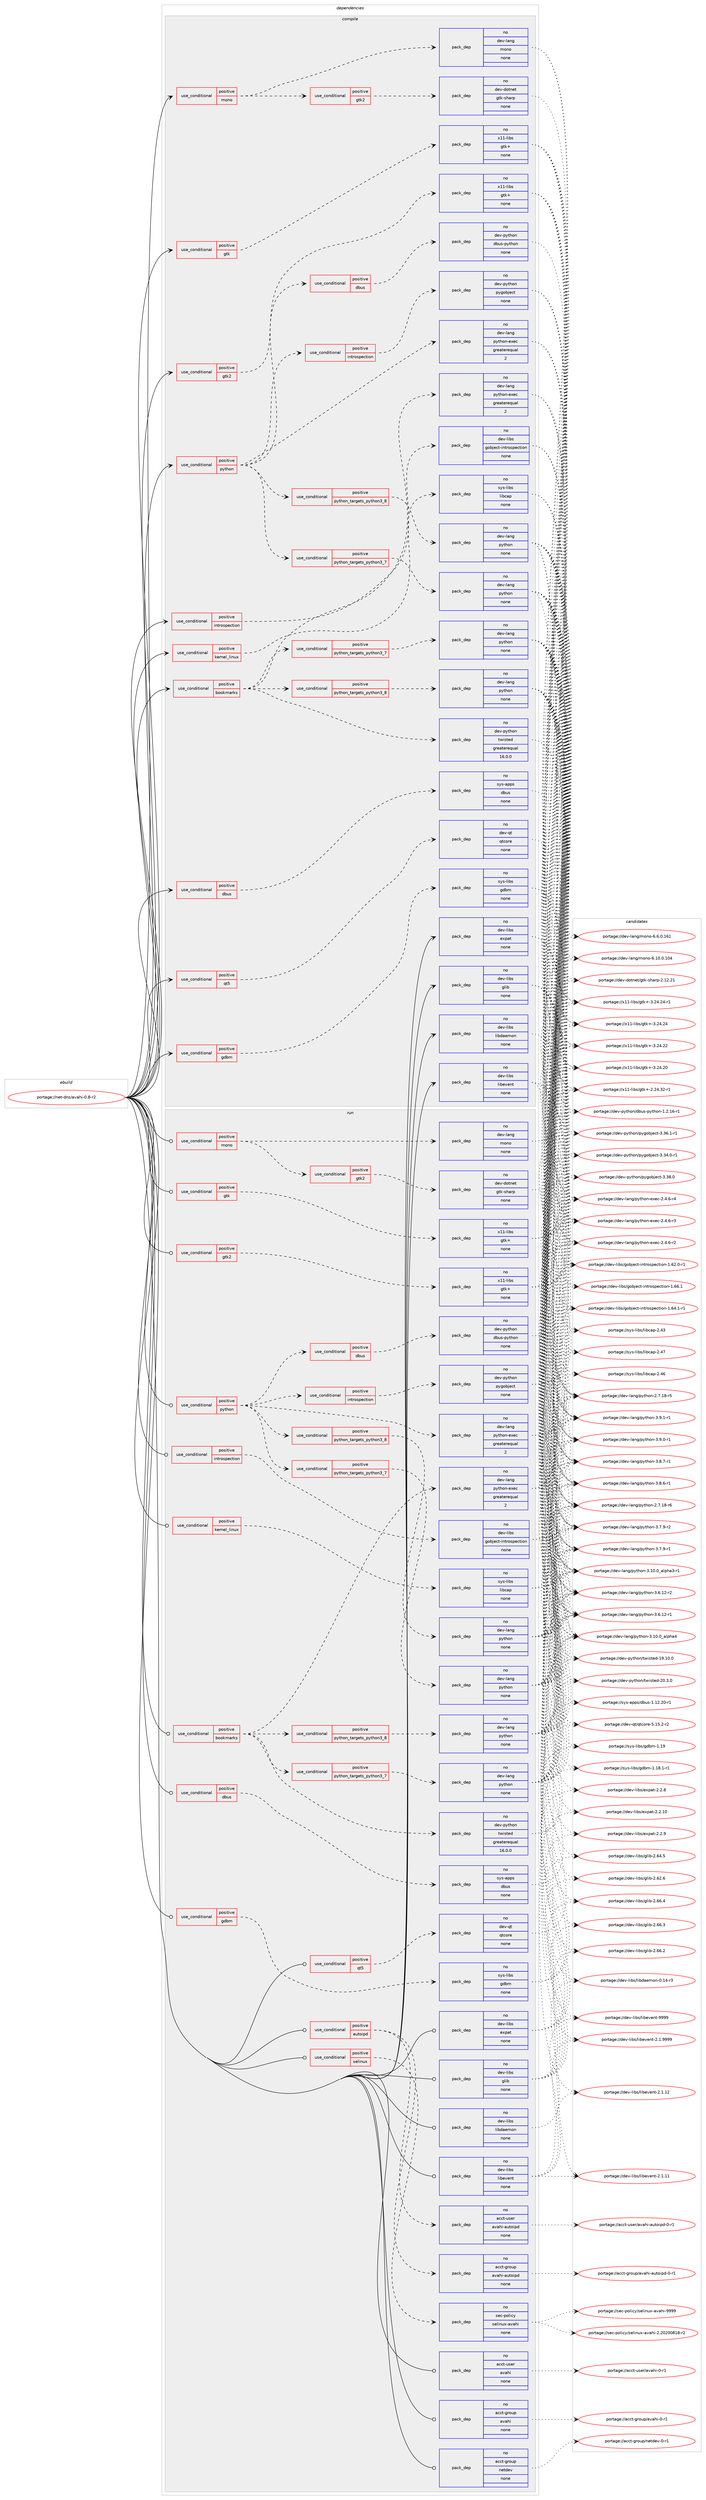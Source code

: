 digraph prolog {

# *************
# Graph options
# *************

newrank=true;
concentrate=true;
compound=true;
graph [rankdir=LR,fontname=Helvetica,fontsize=10,ranksep=1.5];#, ranksep=2.5, nodesep=0.2];
edge  [arrowhead=vee];
node  [fontname=Helvetica,fontsize=10];

# **********
# The ebuild
# **********

subgraph cluster_leftcol {
color=gray;
rank=same;
label=<<i>ebuild</i>>;
id [label="portage://net-dns/avahi-0.8-r2", color=red, width=4, href="../net-dns/avahi-0.8-r2.svg"];
}

# ****************
# The dependencies
# ****************

subgraph cluster_midcol {
color=gray;
label=<<i>dependencies</i>>;
subgraph cluster_compile {
fillcolor="#eeeeee";
style=filled;
label=<<i>compile</i>>;
subgraph cond9408 {
dependency30745 [label=<<TABLE BORDER="0" CELLBORDER="1" CELLSPACING="0" CELLPADDING="4"><TR><TD ROWSPAN="3" CELLPADDING="10">use_conditional</TD></TR><TR><TD>positive</TD></TR><TR><TD>bookmarks</TD></TR></TABLE>>, shape=none, color=red];
subgraph cond9409 {
dependency30746 [label=<<TABLE BORDER="0" CELLBORDER="1" CELLSPACING="0" CELLPADDING="4"><TR><TD ROWSPAN="3" CELLPADDING="10">use_conditional</TD></TR><TR><TD>positive</TD></TR><TR><TD>python_targets_python3_7</TD></TR></TABLE>>, shape=none, color=red];
subgraph pack21068 {
dependency30747 [label=<<TABLE BORDER="0" CELLBORDER="1" CELLSPACING="0" CELLPADDING="4" WIDTH="220"><TR><TD ROWSPAN="6" CELLPADDING="30">pack_dep</TD></TR><TR><TD WIDTH="110">no</TD></TR><TR><TD>dev-lang</TD></TR><TR><TD>python</TD></TR><TR><TD>none</TD></TR><TR><TD></TD></TR></TABLE>>, shape=none, color=blue];
}
dependency30746:e -> dependency30747:w [weight=20,style="dashed",arrowhead="vee"];
}
dependency30745:e -> dependency30746:w [weight=20,style="dashed",arrowhead="vee"];
subgraph cond9410 {
dependency30748 [label=<<TABLE BORDER="0" CELLBORDER="1" CELLSPACING="0" CELLPADDING="4"><TR><TD ROWSPAN="3" CELLPADDING="10">use_conditional</TD></TR><TR><TD>positive</TD></TR><TR><TD>python_targets_python3_8</TD></TR></TABLE>>, shape=none, color=red];
subgraph pack21069 {
dependency30749 [label=<<TABLE BORDER="0" CELLBORDER="1" CELLSPACING="0" CELLPADDING="4" WIDTH="220"><TR><TD ROWSPAN="6" CELLPADDING="30">pack_dep</TD></TR><TR><TD WIDTH="110">no</TD></TR><TR><TD>dev-lang</TD></TR><TR><TD>python</TD></TR><TR><TD>none</TD></TR><TR><TD></TD></TR></TABLE>>, shape=none, color=blue];
}
dependency30748:e -> dependency30749:w [weight=20,style="dashed",arrowhead="vee"];
}
dependency30745:e -> dependency30748:w [weight=20,style="dashed",arrowhead="vee"];
subgraph pack21070 {
dependency30750 [label=<<TABLE BORDER="0" CELLBORDER="1" CELLSPACING="0" CELLPADDING="4" WIDTH="220"><TR><TD ROWSPAN="6" CELLPADDING="30">pack_dep</TD></TR><TR><TD WIDTH="110">no</TD></TR><TR><TD>dev-lang</TD></TR><TR><TD>python-exec</TD></TR><TR><TD>greaterequal</TD></TR><TR><TD>2</TD></TR></TABLE>>, shape=none, color=blue];
}
dependency30745:e -> dependency30750:w [weight=20,style="dashed",arrowhead="vee"];
subgraph pack21071 {
dependency30751 [label=<<TABLE BORDER="0" CELLBORDER="1" CELLSPACING="0" CELLPADDING="4" WIDTH="220"><TR><TD ROWSPAN="6" CELLPADDING="30">pack_dep</TD></TR><TR><TD WIDTH="110">no</TD></TR><TR><TD>dev-python</TD></TR><TR><TD>twisted</TD></TR><TR><TD>greaterequal</TD></TR><TR><TD>16.0.0</TD></TR></TABLE>>, shape=none, color=blue];
}
dependency30745:e -> dependency30751:w [weight=20,style="dashed",arrowhead="vee"];
}
id:e -> dependency30745:w [weight=20,style="solid",arrowhead="vee"];
subgraph cond9411 {
dependency30752 [label=<<TABLE BORDER="0" CELLBORDER="1" CELLSPACING="0" CELLPADDING="4"><TR><TD ROWSPAN="3" CELLPADDING="10">use_conditional</TD></TR><TR><TD>positive</TD></TR><TR><TD>dbus</TD></TR></TABLE>>, shape=none, color=red];
subgraph pack21072 {
dependency30753 [label=<<TABLE BORDER="0" CELLBORDER="1" CELLSPACING="0" CELLPADDING="4" WIDTH="220"><TR><TD ROWSPAN="6" CELLPADDING="30">pack_dep</TD></TR><TR><TD WIDTH="110">no</TD></TR><TR><TD>sys-apps</TD></TR><TR><TD>dbus</TD></TR><TR><TD>none</TD></TR><TR><TD></TD></TR></TABLE>>, shape=none, color=blue];
}
dependency30752:e -> dependency30753:w [weight=20,style="dashed",arrowhead="vee"];
}
id:e -> dependency30752:w [weight=20,style="solid",arrowhead="vee"];
subgraph cond9412 {
dependency30754 [label=<<TABLE BORDER="0" CELLBORDER="1" CELLSPACING="0" CELLPADDING="4"><TR><TD ROWSPAN="3" CELLPADDING="10">use_conditional</TD></TR><TR><TD>positive</TD></TR><TR><TD>gdbm</TD></TR></TABLE>>, shape=none, color=red];
subgraph pack21073 {
dependency30755 [label=<<TABLE BORDER="0" CELLBORDER="1" CELLSPACING="0" CELLPADDING="4" WIDTH="220"><TR><TD ROWSPAN="6" CELLPADDING="30">pack_dep</TD></TR><TR><TD WIDTH="110">no</TD></TR><TR><TD>sys-libs</TD></TR><TR><TD>gdbm</TD></TR><TR><TD>none</TD></TR><TR><TD></TD></TR></TABLE>>, shape=none, color=blue];
}
dependency30754:e -> dependency30755:w [weight=20,style="dashed",arrowhead="vee"];
}
id:e -> dependency30754:w [weight=20,style="solid",arrowhead="vee"];
subgraph cond9413 {
dependency30756 [label=<<TABLE BORDER="0" CELLBORDER="1" CELLSPACING="0" CELLPADDING="4"><TR><TD ROWSPAN="3" CELLPADDING="10">use_conditional</TD></TR><TR><TD>positive</TD></TR><TR><TD>gtk</TD></TR></TABLE>>, shape=none, color=red];
subgraph pack21074 {
dependency30757 [label=<<TABLE BORDER="0" CELLBORDER="1" CELLSPACING="0" CELLPADDING="4" WIDTH="220"><TR><TD ROWSPAN="6" CELLPADDING="30">pack_dep</TD></TR><TR><TD WIDTH="110">no</TD></TR><TR><TD>x11-libs</TD></TR><TR><TD>gtk+</TD></TR><TR><TD>none</TD></TR><TR><TD></TD></TR></TABLE>>, shape=none, color=blue];
}
dependency30756:e -> dependency30757:w [weight=20,style="dashed",arrowhead="vee"];
}
id:e -> dependency30756:w [weight=20,style="solid",arrowhead="vee"];
subgraph cond9414 {
dependency30758 [label=<<TABLE BORDER="0" CELLBORDER="1" CELLSPACING="0" CELLPADDING="4"><TR><TD ROWSPAN="3" CELLPADDING="10">use_conditional</TD></TR><TR><TD>positive</TD></TR><TR><TD>gtk2</TD></TR></TABLE>>, shape=none, color=red];
subgraph pack21075 {
dependency30759 [label=<<TABLE BORDER="0" CELLBORDER="1" CELLSPACING="0" CELLPADDING="4" WIDTH="220"><TR><TD ROWSPAN="6" CELLPADDING="30">pack_dep</TD></TR><TR><TD WIDTH="110">no</TD></TR><TR><TD>x11-libs</TD></TR><TR><TD>gtk+</TD></TR><TR><TD>none</TD></TR><TR><TD></TD></TR></TABLE>>, shape=none, color=blue];
}
dependency30758:e -> dependency30759:w [weight=20,style="dashed",arrowhead="vee"];
}
id:e -> dependency30758:w [weight=20,style="solid",arrowhead="vee"];
subgraph cond9415 {
dependency30760 [label=<<TABLE BORDER="0" CELLBORDER="1" CELLSPACING="0" CELLPADDING="4"><TR><TD ROWSPAN="3" CELLPADDING="10">use_conditional</TD></TR><TR><TD>positive</TD></TR><TR><TD>introspection</TD></TR></TABLE>>, shape=none, color=red];
subgraph pack21076 {
dependency30761 [label=<<TABLE BORDER="0" CELLBORDER="1" CELLSPACING="0" CELLPADDING="4" WIDTH="220"><TR><TD ROWSPAN="6" CELLPADDING="30">pack_dep</TD></TR><TR><TD WIDTH="110">no</TD></TR><TR><TD>dev-libs</TD></TR><TR><TD>gobject-introspection</TD></TR><TR><TD>none</TD></TR><TR><TD></TD></TR></TABLE>>, shape=none, color=blue];
}
dependency30760:e -> dependency30761:w [weight=20,style="dashed",arrowhead="vee"];
}
id:e -> dependency30760:w [weight=20,style="solid",arrowhead="vee"];
subgraph cond9416 {
dependency30762 [label=<<TABLE BORDER="0" CELLBORDER="1" CELLSPACING="0" CELLPADDING="4"><TR><TD ROWSPAN="3" CELLPADDING="10">use_conditional</TD></TR><TR><TD>positive</TD></TR><TR><TD>kernel_linux</TD></TR></TABLE>>, shape=none, color=red];
subgraph pack21077 {
dependency30763 [label=<<TABLE BORDER="0" CELLBORDER="1" CELLSPACING="0" CELLPADDING="4" WIDTH="220"><TR><TD ROWSPAN="6" CELLPADDING="30">pack_dep</TD></TR><TR><TD WIDTH="110">no</TD></TR><TR><TD>sys-libs</TD></TR><TR><TD>libcap</TD></TR><TR><TD>none</TD></TR><TR><TD></TD></TR></TABLE>>, shape=none, color=blue];
}
dependency30762:e -> dependency30763:w [weight=20,style="dashed",arrowhead="vee"];
}
id:e -> dependency30762:w [weight=20,style="solid",arrowhead="vee"];
subgraph cond9417 {
dependency30764 [label=<<TABLE BORDER="0" CELLBORDER="1" CELLSPACING="0" CELLPADDING="4"><TR><TD ROWSPAN="3" CELLPADDING="10">use_conditional</TD></TR><TR><TD>positive</TD></TR><TR><TD>mono</TD></TR></TABLE>>, shape=none, color=red];
subgraph pack21078 {
dependency30765 [label=<<TABLE BORDER="0" CELLBORDER="1" CELLSPACING="0" CELLPADDING="4" WIDTH="220"><TR><TD ROWSPAN="6" CELLPADDING="30">pack_dep</TD></TR><TR><TD WIDTH="110">no</TD></TR><TR><TD>dev-lang</TD></TR><TR><TD>mono</TD></TR><TR><TD>none</TD></TR><TR><TD></TD></TR></TABLE>>, shape=none, color=blue];
}
dependency30764:e -> dependency30765:w [weight=20,style="dashed",arrowhead="vee"];
subgraph cond9418 {
dependency30766 [label=<<TABLE BORDER="0" CELLBORDER="1" CELLSPACING="0" CELLPADDING="4"><TR><TD ROWSPAN="3" CELLPADDING="10">use_conditional</TD></TR><TR><TD>positive</TD></TR><TR><TD>gtk2</TD></TR></TABLE>>, shape=none, color=red];
subgraph pack21079 {
dependency30767 [label=<<TABLE BORDER="0" CELLBORDER="1" CELLSPACING="0" CELLPADDING="4" WIDTH="220"><TR><TD ROWSPAN="6" CELLPADDING="30">pack_dep</TD></TR><TR><TD WIDTH="110">no</TD></TR><TR><TD>dev-dotnet</TD></TR><TR><TD>gtk-sharp</TD></TR><TR><TD>none</TD></TR><TR><TD></TD></TR></TABLE>>, shape=none, color=blue];
}
dependency30766:e -> dependency30767:w [weight=20,style="dashed",arrowhead="vee"];
}
dependency30764:e -> dependency30766:w [weight=20,style="dashed",arrowhead="vee"];
}
id:e -> dependency30764:w [weight=20,style="solid",arrowhead="vee"];
subgraph cond9419 {
dependency30768 [label=<<TABLE BORDER="0" CELLBORDER="1" CELLSPACING="0" CELLPADDING="4"><TR><TD ROWSPAN="3" CELLPADDING="10">use_conditional</TD></TR><TR><TD>positive</TD></TR><TR><TD>python</TD></TR></TABLE>>, shape=none, color=red];
subgraph cond9420 {
dependency30769 [label=<<TABLE BORDER="0" CELLBORDER="1" CELLSPACING="0" CELLPADDING="4"><TR><TD ROWSPAN="3" CELLPADDING="10">use_conditional</TD></TR><TR><TD>positive</TD></TR><TR><TD>python_targets_python3_7</TD></TR></TABLE>>, shape=none, color=red];
subgraph pack21080 {
dependency30770 [label=<<TABLE BORDER="0" CELLBORDER="1" CELLSPACING="0" CELLPADDING="4" WIDTH="220"><TR><TD ROWSPAN="6" CELLPADDING="30">pack_dep</TD></TR><TR><TD WIDTH="110">no</TD></TR><TR><TD>dev-lang</TD></TR><TR><TD>python</TD></TR><TR><TD>none</TD></TR><TR><TD></TD></TR></TABLE>>, shape=none, color=blue];
}
dependency30769:e -> dependency30770:w [weight=20,style="dashed",arrowhead="vee"];
}
dependency30768:e -> dependency30769:w [weight=20,style="dashed",arrowhead="vee"];
subgraph cond9421 {
dependency30771 [label=<<TABLE BORDER="0" CELLBORDER="1" CELLSPACING="0" CELLPADDING="4"><TR><TD ROWSPAN="3" CELLPADDING="10">use_conditional</TD></TR><TR><TD>positive</TD></TR><TR><TD>python_targets_python3_8</TD></TR></TABLE>>, shape=none, color=red];
subgraph pack21081 {
dependency30772 [label=<<TABLE BORDER="0" CELLBORDER="1" CELLSPACING="0" CELLPADDING="4" WIDTH="220"><TR><TD ROWSPAN="6" CELLPADDING="30">pack_dep</TD></TR><TR><TD WIDTH="110">no</TD></TR><TR><TD>dev-lang</TD></TR><TR><TD>python</TD></TR><TR><TD>none</TD></TR><TR><TD></TD></TR></TABLE>>, shape=none, color=blue];
}
dependency30771:e -> dependency30772:w [weight=20,style="dashed",arrowhead="vee"];
}
dependency30768:e -> dependency30771:w [weight=20,style="dashed",arrowhead="vee"];
subgraph pack21082 {
dependency30773 [label=<<TABLE BORDER="0" CELLBORDER="1" CELLSPACING="0" CELLPADDING="4" WIDTH="220"><TR><TD ROWSPAN="6" CELLPADDING="30">pack_dep</TD></TR><TR><TD WIDTH="110">no</TD></TR><TR><TD>dev-lang</TD></TR><TR><TD>python-exec</TD></TR><TR><TD>greaterequal</TD></TR><TR><TD>2</TD></TR></TABLE>>, shape=none, color=blue];
}
dependency30768:e -> dependency30773:w [weight=20,style="dashed",arrowhead="vee"];
subgraph cond9422 {
dependency30774 [label=<<TABLE BORDER="0" CELLBORDER="1" CELLSPACING="0" CELLPADDING="4"><TR><TD ROWSPAN="3" CELLPADDING="10">use_conditional</TD></TR><TR><TD>positive</TD></TR><TR><TD>dbus</TD></TR></TABLE>>, shape=none, color=red];
subgraph pack21083 {
dependency30775 [label=<<TABLE BORDER="0" CELLBORDER="1" CELLSPACING="0" CELLPADDING="4" WIDTH="220"><TR><TD ROWSPAN="6" CELLPADDING="30">pack_dep</TD></TR><TR><TD WIDTH="110">no</TD></TR><TR><TD>dev-python</TD></TR><TR><TD>dbus-python</TD></TR><TR><TD>none</TD></TR><TR><TD></TD></TR></TABLE>>, shape=none, color=blue];
}
dependency30774:e -> dependency30775:w [weight=20,style="dashed",arrowhead="vee"];
}
dependency30768:e -> dependency30774:w [weight=20,style="dashed",arrowhead="vee"];
subgraph cond9423 {
dependency30776 [label=<<TABLE BORDER="0" CELLBORDER="1" CELLSPACING="0" CELLPADDING="4"><TR><TD ROWSPAN="3" CELLPADDING="10">use_conditional</TD></TR><TR><TD>positive</TD></TR><TR><TD>introspection</TD></TR></TABLE>>, shape=none, color=red];
subgraph pack21084 {
dependency30777 [label=<<TABLE BORDER="0" CELLBORDER="1" CELLSPACING="0" CELLPADDING="4" WIDTH="220"><TR><TD ROWSPAN="6" CELLPADDING="30">pack_dep</TD></TR><TR><TD WIDTH="110">no</TD></TR><TR><TD>dev-python</TD></TR><TR><TD>pygobject</TD></TR><TR><TD>none</TD></TR><TR><TD></TD></TR></TABLE>>, shape=none, color=blue];
}
dependency30776:e -> dependency30777:w [weight=20,style="dashed",arrowhead="vee"];
}
dependency30768:e -> dependency30776:w [weight=20,style="dashed",arrowhead="vee"];
}
id:e -> dependency30768:w [weight=20,style="solid",arrowhead="vee"];
subgraph cond9424 {
dependency30778 [label=<<TABLE BORDER="0" CELLBORDER="1" CELLSPACING="0" CELLPADDING="4"><TR><TD ROWSPAN="3" CELLPADDING="10">use_conditional</TD></TR><TR><TD>positive</TD></TR><TR><TD>qt5</TD></TR></TABLE>>, shape=none, color=red];
subgraph pack21085 {
dependency30779 [label=<<TABLE BORDER="0" CELLBORDER="1" CELLSPACING="0" CELLPADDING="4" WIDTH="220"><TR><TD ROWSPAN="6" CELLPADDING="30">pack_dep</TD></TR><TR><TD WIDTH="110">no</TD></TR><TR><TD>dev-qt</TD></TR><TR><TD>qtcore</TD></TR><TR><TD>none</TD></TR><TR><TD></TD></TR></TABLE>>, shape=none, color=blue];
}
dependency30778:e -> dependency30779:w [weight=20,style="dashed",arrowhead="vee"];
}
id:e -> dependency30778:w [weight=20,style="solid",arrowhead="vee"];
subgraph pack21086 {
dependency30780 [label=<<TABLE BORDER="0" CELLBORDER="1" CELLSPACING="0" CELLPADDING="4" WIDTH="220"><TR><TD ROWSPAN="6" CELLPADDING="30">pack_dep</TD></TR><TR><TD WIDTH="110">no</TD></TR><TR><TD>dev-libs</TD></TR><TR><TD>expat</TD></TR><TR><TD>none</TD></TR><TR><TD></TD></TR></TABLE>>, shape=none, color=blue];
}
id:e -> dependency30780:w [weight=20,style="solid",arrowhead="vee"];
subgraph pack21087 {
dependency30781 [label=<<TABLE BORDER="0" CELLBORDER="1" CELLSPACING="0" CELLPADDING="4" WIDTH="220"><TR><TD ROWSPAN="6" CELLPADDING="30">pack_dep</TD></TR><TR><TD WIDTH="110">no</TD></TR><TR><TD>dev-libs</TD></TR><TR><TD>glib</TD></TR><TR><TD>none</TD></TR><TR><TD></TD></TR></TABLE>>, shape=none, color=blue];
}
id:e -> dependency30781:w [weight=20,style="solid",arrowhead="vee"];
subgraph pack21088 {
dependency30782 [label=<<TABLE BORDER="0" CELLBORDER="1" CELLSPACING="0" CELLPADDING="4" WIDTH="220"><TR><TD ROWSPAN="6" CELLPADDING="30">pack_dep</TD></TR><TR><TD WIDTH="110">no</TD></TR><TR><TD>dev-libs</TD></TR><TR><TD>libdaemon</TD></TR><TR><TD>none</TD></TR><TR><TD></TD></TR></TABLE>>, shape=none, color=blue];
}
id:e -> dependency30782:w [weight=20,style="solid",arrowhead="vee"];
subgraph pack21089 {
dependency30783 [label=<<TABLE BORDER="0" CELLBORDER="1" CELLSPACING="0" CELLPADDING="4" WIDTH="220"><TR><TD ROWSPAN="6" CELLPADDING="30">pack_dep</TD></TR><TR><TD WIDTH="110">no</TD></TR><TR><TD>dev-libs</TD></TR><TR><TD>libevent</TD></TR><TR><TD>none</TD></TR><TR><TD></TD></TR></TABLE>>, shape=none, color=blue];
}
id:e -> dependency30783:w [weight=20,style="solid",arrowhead="vee"];
}
subgraph cluster_compileandrun {
fillcolor="#eeeeee";
style=filled;
label=<<i>compile and run</i>>;
}
subgraph cluster_run {
fillcolor="#eeeeee";
style=filled;
label=<<i>run</i>>;
subgraph cond9425 {
dependency30784 [label=<<TABLE BORDER="0" CELLBORDER="1" CELLSPACING="0" CELLPADDING="4"><TR><TD ROWSPAN="3" CELLPADDING="10">use_conditional</TD></TR><TR><TD>positive</TD></TR><TR><TD>autoipd</TD></TR></TABLE>>, shape=none, color=red];
subgraph pack21090 {
dependency30785 [label=<<TABLE BORDER="0" CELLBORDER="1" CELLSPACING="0" CELLPADDING="4" WIDTH="220"><TR><TD ROWSPAN="6" CELLPADDING="30">pack_dep</TD></TR><TR><TD WIDTH="110">no</TD></TR><TR><TD>acct-user</TD></TR><TR><TD>avahi-autoipd</TD></TR><TR><TD>none</TD></TR><TR><TD></TD></TR></TABLE>>, shape=none, color=blue];
}
dependency30784:e -> dependency30785:w [weight=20,style="dashed",arrowhead="vee"];
subgraph pack21091 {
dependency30786 [label=<<TABLE BORDER="0" CELLBORDER="1" CELLSPACING="0" CELLPADDING="4" WIDTH="220"><TR><TD ROWSPAN="6" CELLPADDING="30">pack_dep</TD></TR><TR><TD WIDTH="110">no</TD></TR><TR><TD>acct-group</TD></TR><TR><TD>avahi-autoipd</TD></TR><TR><TD>none</TD></TR><TR><TD></TD></TR></TABLE>>, shape=none, color=blue];
}
dependency30784:e -> dependency30786:w [weight=20,style="dashed",arrowhead="vee"];
}
id:e -> dependency30784:w [weight=20,style="solid",arrowhead="odot"];
subgraph cond9426 {
dependency30787 [label=<<TABLE BORDER="0" CELLBORDER="1" CELLSPACING="0" CELLPADDING="4"><TR><TD ROWSPAN="3" CELLPADDING="10">use_conditional</TD></TR><TR><TD>positive</TD></TR><TR><TD>bookmarks</TD></TR></TABLE>>, shape=none, color=red];
subgraph cond9427 {
dependency30788 [label=<<TABLE BORDER="0" CELLBORDER="1" CELLSPACING="0" CELLPADDING="4"><TR><TD ROWSPAN="3" CELLPADDING="10">use_conditional</TD></TR><TR><TD>positive</TD></TR><TR><TD>python_targets_python3_7</TD></TR></TABLE>>, shape=none, color=red];
subgraph pack21092 {
dependency30789 [label=<<TABLE BORDER="0" CELLBORDER="1" CELLSPACING="0" CELLPADDING="4" WIDTH="220"><TR><TD ROWSPAN="6" CELLPADDING="30">pack_dep</TD></TR><TR><TD WIDTH="110">no</TD></TR><TR><TD>dev-lang</TD></TR><TR><TD>python</TD></TR><TR><TD>none</TD></TR><TR><TD></TD></TR></TABLE>>, shape=none, color=blue];
}
dependency30788:e -> dependency30789:w [weight=20,style="dashed",arrowhead="vee"];
}
dependency30787:e -> dependency30788:w [weight=20,style="dashed",arrowhead="vee"];
subgraph cond9428 {
dependency30790 [label=<<TABLE BORDER="0" CELLBORDER="1" CELLSPACING="0" CELLPADDING="4"><TR><TD ROWSPAN="3" CELLPADDING="10">use_conditional</TD></TR><TR><TD>positive</TD></TR><TR><TD>python_targets_python3_8</TD></TR></TABLE>>, shape=none, color=red];
subgraph pack21093 {
dependency30791 [label=<<TABLE BORDER="0" CELLBORDER="1" CELLSPACING="0" CELLPADDING="4" WIDTH="220"><TR><TD ROWSPAN="6" CELLPADDING="30">pack_dep</TD></TR><TR><TD WIDTH="110">no</TD></TR><TR><TD>dev-lang</TD></TR><TR><TD>python</TD></TR><TR><TD>none</TD></TR><TR><TD></TD></TR></TABLE>>, shape=none, color=blue];
}
dependency30790:e -> dependency30791:w [weight=20,style="dashed",arrowhead="vee"];
}
dependency30787:e -> dependency30790:w [weight=20,style="dashed",arrowhead="vee"];
subgraph pack21094 {
dependency30792 [label=<<TABLE BORDER="0" CELLBORDER="1" CELLSPACING="0" CELLPADDING="4" WIDTH="220"><TR><TD ROWSPAN="6" CELLPADDING="30">pack_dep</TD></TR><TR><TD WIDTH="110">no</TD></TR><TR><TD>dev-lang</TD></TR><TR><TD>python-exec</TD></TR><TR><TD>greaterequal</TD></TR><TR><TD>2</TD></TR></TABLE>>, shape=none, color=blue];
}
dependency30787:e -> dependency30792:w [weight=20,style="dashed",arrowhead="vee"];
subgraph pack21095 {
dependency30793 [label=<<TABLE BORDER="0" CELLBORDER="1" CELLSPACING="0" CELLPADDING="4" WIDTH="220"><TR><TD ROWSPAN="6" CELLPADDING="30">pack_dep</TD></TR><TR><TD WIDTH="110">no</TD></TR><TR><TD>dev-python</TD></TR><TR><TD>twisted</TD></TR><TR><TD>greaterequal</TD></TR><TR><TD>16.0.0</TD></TR></TABLE>>, shape=none, color=blue];
}
dependency30787:e -> dependency30793:w [weight=20,style="dashed",arrowhead="vee"];
}
id:e -> dependency30787:w [weight=20,style="solid",arrowhead="odot"];
subgraph cond9429 {
dependency30794 [label=<<TABLE BORDER="0" CELLBORDER="1" CELLSPACING="0" CELLPADDING="4"><TR><TD ROWSPAN="3" CELLPADDING="10">use_conditional</TD></TR><TR><TD>positive</TD></TR><TR><TD>dbus</TD></TR></TABLE>>, shape=none, color=red];
subgraph pack21096 {
dependency30795 [label=<<TABLE BORDER="0" CELLBORDER="1" CELLSPACING="0" CELLPADDING="4" WIDTH="220"><TR><TD ROWSPAN="6" CELLPADDING="30">pack_dep</TD></TR><TR><TD WIDTH="110">no</TD></TR><TR><TD>sys-apps</TD></TR><TR><TD>dbus</TD></TR><TR><TD>none</TD></TR><TR><TD></TD></TR></TABLE>>, shape=none, color=blue];
}
dependency30794:e -> dependency30795:w [weight=20,style="dashed",arrowhead="vee"];
}
id:e -> dependency30794:w [weight=20,style="solid",arrowhead="odot"];
subgraph cond9430 {
dependency30796 [label=<<TABLE BORDER="0" CELLBORDER="1" CELLSPACING="0" CELLPADDING="4"><TR><TD ROWSPAN="3" CELLPADDING="10">use_conditional</TD></TR><TR><TD>positive</TD></TR><TR><TD>gdbm</TD></TR></TABLE>>, shape=none, color=red];
subgraph pack21097 {
dependency30797 [label=<<TABLE BORDER="0" CELLBORDER="1" CELLSPACING="0" CELLPADDING="4" WIDTH="220"><TR><TD ROWSPAN="6" CELLPADDING="30">pack_dep</TD></TR><TR><TD WIDTH="110">no</TD></TR><TR><TD>sys-libs</TD></TR><TR><TD>gdbm</TD></TR><TR><TD>none</TD></TR><TR><TD></TD></TR></TABLE>>, shape=none, color=blue];
}
dependency30796:e -> dependency30797:w [weight=20,style="dashed",arrowhead="vee"];
}
id:e -> dependency30796:w [weight=20,style="solid",arrowhead="odot"];
subgraph cond9431 {
dependency30798 [label=<<TABLE BORDER="0" CELLBORDER="1" CELLSPACING="0" CELLPADDING="4"><TR><TD ROWSPAN="3" CELLPADDING="10">use_conditional</TD></TR><TR><TD>positive</TD></TR><TR><TD>gtk</TD></TR></TABLE>>, shape=none, color=red];
subgraph pack21098 {
dependency30799 [label=<<TABLE BORDER="0" CELLBORDER="1" CELLSPACING="0" CELLPADDING="4" WIDTH="220"><TR><TD ROWSPAN="6" CELLPADDING="30">pack_dep</TD></TR><TR><TD WIDTH="110">no</TD></TR><TR><TD>x11-libs</TD></TR><TR><TD>gtk+</TD></TR><TR><TD>none</TD></TR><TR><TD></TD></TR></TABLE>>, shape=none, color=blue];
}
dependency30798:e -> dependency30799:w [weight=20,style="dashed",arrowhead="vee"];
}
id:e -> dependency30798:w [weight=20,style="solid",arrowhead="odot"];
subgraph cond9432 {
dependency30800 [label=<<TABLE BORDER="0" CELLBORDER="1" CELLSPACING="0" CELLPADDING="4"><TR><TD ROWSPAN="3" CELLPADDING="10">use_conditional</TD></TR><TR><TD>positive</TD></TR><TR><TD>gtk2</TD></TR></TABLE>>, shape=none, color=red];
subgraph pack21099 {
dependency30801 [label=<<TABLE BORDER="0" CELLBORDER="1" CELLSPACING="0" CELLPADDING="4" WIDTH="220"><TR><TD ROWSPAN="6" CELLPADDING="30">pack_dep</TD></TR><TR><TD WIDTH="110">no</TD></TR><TR><TD>x11-libs</TD></TR><TR><TD>gtk+</TD></TR><TR><TD>none</TD></TR><TR><TD></TD></TR></TABLE>>, shape=none, color=blue];
}
dependency30800:e -> dependency30801:w [weight=20,style="dashed",arrowhead="vee"];
}
id:e -> dependency30800:w [weight=20,style="solid",arrowhead="odot"];
subgraph cond9433 {
dependency30802 [label=<<TABLE BORDER="0" CELLBORDER="1" CELLSPACING="0" CELLPADDING="4"><TR><TD ROWSPAN="3" CELLPADDING="10">use_conditional</TD></TR><TR><TD>positive</TD></TR><TR><TD>introspection</TD></TR></TABLE>>, shape=none, color=red];
subgraph pack21100 {
dependency30803 [label=<<TABLE BORDER="0" CELLBORDER="1" CELLSPACING="0" CELLPADDING="4" WIDTH="220"><TR><TD ROWSPAN="6" CELLPADDING="30">pack_dep</TD></TR><TR><TD WIDTH="110">no</TD></TR><TR><TD>dev-libs</TD></TR><TR><TD>gobject-introspection</TD></TR><TR><TD>none</TD></TR><TR><TD></TD></TR></TABLE>>, shape=none, color=blue];
}
dependency30802:e -> dependency30803:w [weight=20,style="dashed",arrowhead="vee"];
}
id:e -> dependency30802:w [weight=20,style="solid",arrowhead="odot"];
subgraph cond9434 {
dependency30804 [label=<<TABLE BORDER="0" CELLBORDER="1" CELLSPACING="0" CELLPADDING="4"><TR><TD ROWSPAN="3" CELLPADDING="10">use_conditional</TD></TR><TR><TD>positive</TD></TR><TR><TD>kernel_linux</TD></TR></TABLE>>, shape=none, color=red];
subgraph pack21101 {
dependency30805 [label=<<TABLE BORDER="0" CELLBORDER="1" CELLSPACING="0" CELLPADDING="4" WIDTH="220"><TR><TD ROWSPAN="6" CELLPADDING="30">pack_dep</TD></TR><TR><TD WIDTH="110">no</TD></TR><TR><TD>sys-libs</TD></TR><TR><TD>libcap</TD></TR><TR><TD>none</TD></TR><TR><TD></TD></TR></TABLE>>, shape=none, color=blue];
}
dependency30804:e -> dependency30805:w [weight=20,style="dashed",arrowhead="vee"];
}
id:e -> dependency30804:w [weight=20,style="solid",arrowhead="odot"];
subgraph cond9435 {
dependency30806 [label=<<TABLE BORDER="0" CELLBORDER="1" CELLSPACING="0" CELLPADDING="4"><TR><TD ROWSPAN="3" CELLPADDING="10">use_conditional</TD></TR><TR><TD>positive</TD></TR><TR><TD>mono</TD></TR></TABLE>>, shape=none, color=red];
subgraph pack21102 {
dependency30807 [label=<<TABLE BORDER="0" CELLBORDER="1" CELLSPACING="0" CELLPADDING="4" WIDTH="220"><TR><TD ROWSPAN="6" CELLPADDING="30">pack_dep</TD></TR><TR><TD WIDTH="110">no</TD></TR><TR><TD>dev-lang</TD></TR><TR><TD>mono</TD></TR><TR><TD>none</TD></TR><TR><TD></TD></TR></TABLE>>, shape=none, color=blue];
}
dependency30806:e -> dependency30807:w [weight=20,style="dashed",arrowhead="vee"];
subgraph cond9436 {
dependency30808 [label=<<TABLE BORDER="0" CELLBORDER="1" CELLSPACING="0" CELLPADDING="4"><TR><TD ROWSPAN="3" CELLPADDING="10">use_conditional</TD></TR><TR><TD>positive</TD></TR><TR><TD>gtk2</TD></TR></TABLE>>, shape=none, color=red];
subgraph pack21103 {
dependency30809 [label=<<TABLE BORDER="0" CELLBORDER="1" CELLSPACING="0" CELLPADDING="4" WIDTH="220"><TR><TD ROWSPAN="6" CELLPADDING="30">pack_dep</TD></TR><TR><TD WIDTH="110">no</TD></TR><TR><TD>dev-dotnet</TD></TR><TR><TD>gtk-sharp</TD></TR><TR><TD>none</TD></TR><TR><TD></TD></TR></TABLE>>, shape=none, color=blue];
}
dependency30808:e -> dependency30809:w [weight=20,style="dashed",arrowhead="vee"];
}
dependency30806:e -> dependency30808:w [weight=20,style="dashed",arrowhead="vee"];
}
id:e -> dependency30806:w [weight=20,style="solid",arrowhead="odot"];
subgraph cond9437 {
dependency30810 [label=<<TABLE BORDER="0" CELLBORDER="1" CELLSPACING="0" CELLPADDING="4"><TR><TD ROWSPAN="3" CELLPADDING="10">use_conditional</TD></TR><TR><TD>positive</TD></TR><TR><TD>python</TD></TR></TABLE>>, shape=none, color=red];
subgraph cond9438 {
dependency30811 [label=<<TABLE BORDER="0" CELLBORDER="1" CELLSPACING="0" CELLPADDING="4"><TR><TD ROWSPAN="3" CELLPADDING="10">use_conditional</TD></TR><TR><TD>positive</TD></TR><TR><TD>python_targets_python3_7</TD></TR></TABLE>>, shape=none, color=red];
subgraph pack21104 {
dependency30812 [label=<<TABLE BORDER="0" CELLBORDER="1" CELLSPACING="0" CELLPADDING="4" WIDTH="220"><TR><TD ROWSPAN="6" CELLPADDING="30">pack_dep</TD></TR><TR><TD WIDTH="110">no</TD></TR><TR><TD>dev-lang</TD></TR><TR><TD>python</TD></TR><TR><TD>none</TD></TR><TR><TD></TD></TR></TABLE>>, shape=none, color=blue];
}
dependency30811:e -> dependency30812:w [weight=20,style="dashed",arrowhead="vee"];
}
dependency30810:e -> dependency30811:w [weight=20,style="dashed",arrowhead="vee"];
subgraph cond9439 {
dependency30813 [label=<<TABLE BORDER="0" CELLBORDER="1" CELLSPACING="0" CELLPADDING="4"><TR><TD ROWSPAN="3" CELLPADDING="10">use_conditional</TD></TR><TR><TD>positive</TD></TR><TR><TD>python_targets_python3_8</TD></TR></TABLE>>, shape=none, color=red];
subgraph pack21105 {
dependency30814 [label=<<TABLE BORDER="0" CELLBORDER="1" CELLSPACING="0" CELLPADDING="4" WIDTH="220"><TR><TD ROWSPAN="6" CELLPADDING="30">pack_dep</TD></TR><TR><TD WIDTH="110">no</TD></TR><TR><TD>dev-lang</TD></TR><TR><TD>python</TD></TR><TR><TD>none</TD></TR><TR><TD></TD></TR></TABLE>>, shape=none, color=blue];
}
dependency30813:e -> dependency30814:w [weight=20,style="dashed",arrowhead="vee"];
}
dependency30810:e -> dependency30813:w [weight=20,style="dashed",arrowhead="vee"];
subgraph pack21106 {
dependency30815 [label=<<TABLE BORDER="0" CELLBORDER="1" CELLSPACING="0" CELLPADDING="4" WIDTH="220"><TR><TD ROWSPAN="6" CELLPADDING="30">pack_dep</TD></TR><TR><TD WIDTH="110">no</TD></TR><TR><TD>dev-lang</TD></TR><TR><TD>python-exec</TD></TR><TR><TD>greaterequal</TD></TR><TR><TD>2</TD></TR></TABLE>>, shape=none, color=blue];
}
dependency30810:e -> dependency30815:w [weight=20,style="dashed",arrowhead="vee"];
subgraph cond9440 {
dependency30816 [label=<<TABLE BORDER="0" CELLBORDER="1" CELLSPACING="0" CELLPADDING="4"><TR><TD ROWSPAN="3" CELLPADDING="10">use_conditional</TD></TR><TR><TD>positive</TD></TR><TR><TD>dbus</TD></TR></TABLE>>, shape=none, color=red];
subgraph pack21107 {
dependency30817 [label=<<TABLE BORDER="0" CELLBORDER="1" CELLSPACING="0" CELLPADDING="4" WIDTH="220"><TR><TD ROWSPAN="6" CELLPADDING="30">pack_dep</TD></TR><TR><TD WIDTH="110">no</TD></TR><TR><TD>dev-python</TD></TR><TR><TD>dbus-python</TD></TR><TR><TD>none</TD></TR><TR><TD></TD></TR></TABLE>>, shape=none, color=blue];
}
dependency30816:e -> dependency30817:w [weight=20,style="dashed",arrowhead="vee"];
}
dependency30810:e -> dependency30816:w [weight=20,style="dashed",arrowhead="vee"];
subgraph cond9441 {
dependency30818 [label=<<TABLE BORDER="0" CELLBORDER="1" CELLSPACING="0" CELLPADDING="4"><TR><TD ROWSPAN="3" CELLPADDING="10">use_conditional</TD></TR><TR><TD>positive</TD></TR><TR><TD>introspection</TD></TR></TABLE>>, shape=none, color=red];
subgraph pack21108 {
dependency30819 [label=<<TABLE BORDER="0" CELLBORDER="1" CELLSPACING="0" CELLPADDING="4" WIDTH="220"><TR><TD ROWSPAN="6" CELLPADDING="30">pack_dep</TD></TR><TR><TD WIDTH="110">no</TD></TR><TR><TD>dev-python</TD></TR><TR><TD>pygobject</TD></TR><TR><TD>none</TD></TR><TR><TD></TD></TR></TABLE>>, shape=none, color=blue];
}
dependency30818:e -> dependency30819:w [weight=20,style="dashed",arrowhead="vee"];
}
dependency30810:e -> dependency30818:w [weight=20,style="dashed",arrowhead="vee"];
}
id:e -> dependency30810:w [weight=20,style="solid",arrowhead="odot"];
subgraph cond9442 {
dependency30820 [label=<<TABLE BORDER="0" CELLBORDER="1" CELLSPACING="0" CELLPADDING="4"><TR><TD ROWSPAN="3" CELLPADDING="10">use_conditional</TD></TR><TR><TD>positive</TD></TR><TR><TD>qt5</TD></TR></TABLE>>, shape=none, color=red];
subgraph pack21109 {
dependency30821 [label=<<TABLE BORDER="0" CELLBORDER="1" CELLSPACING="0" CELLPADDING="4" WIDTH="220"><TR><TD ROWSPAN="6" CELLPADDING="30">pack_dep</TD></TR><TR><TD WIDTH="110">no</TD></TR><TR><TD>dev-qt</TD></TR><TR><TD>qtcore</TD></TR><TR><TD>none</TD></TR><TR><TD></TD></TR></TABLE>>, shape=none, color=blue];
}
dependency30820:e -> dependency30821:w [weight=20,style="dashed",arrowhead="vee"];
}
id:e -> dependency30820:w [weight=20,style="solid",arrowhead="odot"];
subgraph cond9443 {
dependency30822 [label=<<TABLE BORDER="0" CELLBORDER="1" CELLSPACING="0" CELLPADDING="4"><TR><TD ROWSPAN="3" CELLPADDING="10">use_conditional</TD></TR><TR><TD>positive</TD></TR><TR><TD>selinux</TD></TR></TABLE>>, shape=none, color=red];
subgraph pack21110 {
dependency30823 [label=<<TABLE BORDER="0" CELLBORDER="1" CELLSPACING="0" CELLPADDING="4" WIDTH="220"><TR><TD ROWSPAN="6" CELLPADDING="30">pack_dep</TD></TR><TR><TD WIDTH="110">no</TD></TR><TR><TD>sec-policy</TD></TR><TR><TD>selinux-avahi</TD></TR><TR><TD>none</TD></TR><TR><TD></TD></TR></TABLE>>, shape=none, color=blue];
}
dependency30822:e -> dependency30823:w [weight=20,style="dashed",arrowhead="vee"];
}
id:e -> dependency30822:w [weight=20,style="solid",arrowhead="odot"];
subgraph pack21111 {
dependency30824 [label=<<TABLE BORDER="0" CELLBORDER="1" CELLSPACING="0" CELLPADDING="4" WIDTH="220"><TR><TD ROWSPAN="6" CELLPADDING="30">pack_dep</TD></TR><TR><TD WIDTH="110">no</TD></TR><TR><TD>acct-group</TD></TR><TR><TD>avahi</TD></TR><TR><TD>none</TD></TR><TR><TD></TD></TR></TABLE>>, shape=none, color=blue];
}
id:e -> dependency30824:w [weight=20,style="solid",arrowhead="odot"];
subgraph pack21112 {
dependency30825 [label=<<TABLE BORDER="0" CELLBORDER="1" CELLSPACING="0" CELLPADDING="4" WIDTH="220"><TR><TD ROWSPAN="6" CELLPADDING="30">pack_dep</TD></TR><TR><TD WIDTH="110">no</TD></TR><TR><TD>acct-group</TD></TR><TR><TD>netdev</TD></TR><TR><TD>none</TD></TR><TR><TD></TD></TR></TABLE>>, shape=none, color=blue];
}
id:e -> dependency30825:w [weight=20,style="solid",arrowhead="odot"];
subgraph pack21113 {
dependency30826 [label=<<TABLE BORDER="0" CELLBORDER="1" CELLSPACING="0" CELLPADDING="4" WIDTH="220"><TR><TD ROWSPAN="6" CELLPADDING="30">pack_dep</TD></TR><TR><TD WIDTH="110">no</TD></TR><TR><TD>acct-user</TD></TR><TR><TD>avahi</TD></TR><TR><TD>none</TD></TR><TR><TD></TD></TR></TABLE>>, shape=none, color=blue];
}
id:e -> dependency30826:w [weight=20,style="solid",arrowhead="odot"];
subgraph pack21114 {
dependency30827 [label=<<TABLE BORDER="0" CELLBORDER="1" CELLSPACING="0" CELLPADDING="4" WIDTH="220"><TR><TD ROWSPAN="6" CELLPADDING="30">pack_dep</TD></TR><TR><TD WIDTH="110">no</TD></TR><TR><TD>dev-libs</TD></TR><TR><TD>expat</TD></TR><TR><TD>none</TD></TR><TR><TD></TD></TR></TABLE>>, shape=none, color=blue];
}
id:e -> dependency30827:w [weight=20,style="solid",arrowhead="odot"];
subgraph pack21115 {
dependency30828 [label=<<TABLE BORDER="0" CELLBORDER="1" CELLSPACING="0" CELLPADDING="4" WIDTH="220"><TR><TD ROWSPAN="6" CELLPADDING="30">pack_dep</TD></TR><TR><TD WIDTH="110">no</TD></TR><TR><TD>dev-libs</TD></TR><TR><TD>glib</TD></TR><TR><TD>none</TD></TR><TR><TD></TD></TR></TABLE>>, shape=none, color=blue];
}
id:e -> dependency30828:w [weight=20,style="solid",arrowhead="odot"];
subgraph pack21116 {
dependency30829 [label=<<TABLE BORDER="0" CELLBORDER="1" CELLSPACING="0" CELLPADDING="4" WIDTH="220"><TR><TD ROWSPAN="6" CELLPADDING="30">pack_dep</TD></TR><TR><TD WIDTH="110">no</TD></TR><TR><TD>dev-libs</TD></TR><TR><TD>libdaemon</TD></TR><TR><TD>none</TD></TR><TR><TD></TD></TR></TABLE>>, shape=none, color=blue];
}
id:e -> dependency30829:w [weight=20,style="solid",arrowhead="odot"];
subgraph pack21117 {
dependency30830 [label=<<TABLE BORDER="0" CELLBORDER="1" CELLSPACING="0" CELLPADDING="4" WIDTH="220"><TR><TD ROWSPAN="6" CELLPADDING="30">pack_dep</TD></TR><TR><TD WIDTH="110">no</TD></TR><TR><TD>dev-libs</TD></TR><TR><TD>libevent</TD></TR><TR><TD>none</TD></TR><TR><TD></TD></TR></TABLE>>, shape=none, color=blue];
}
id:e -> dependency30830:w [weight=20,style="solid",arrowhead="odot"];
}
}

# **************
# The candidates
# **************

subgraph cluster_choices {
rank=same;
color=gray;
label=<<i>candidates</i>>;

subgraph choice21068 {
color=black;
nodesep=1;
choice1001011184510897110103471121211161041111104551465746494511449 [label="portage://dev-lang/python-3.9.1-r1", color=red, width=4,href="../dev-lang/python-3.9.1-r1.svg"];
choice1001011184510897110103471121211161041111104551465746484511449 [label="portage://dev-lang/python-3.9.0-r1", color=red, width=4,href="../dev-lang/python-3.9.0-r1.svg"];
choice1001011184510897110103471121211161041111104551465646554511449 [label="portage://dev-lang/python-3.8.7-r1", color=red, width=4,href="../dev-lang/python-3.8.7-r1.svg"];
choice1001011184510897110103471121211161041111104551465646544511449 [label="portage://dev-lang/python-3.8.6-r1", color=red, width=4,href="../dev-lang/python-3.8.6-r1.svg"];
choice1001011184510897110103471121211161041111104551465546574511450 [label="portage://dev-lang/python-3.7.9-r2", color=red, width=4,href="../dev-lang/python-3.7.9-r2.svg"];
choice1001011184510897110103471121211161041111104551465546574511449 [label="portage://dev-lang/python-3.7.9-r1", color=red, width=4,href="../dev-lang/python-3.7.9-r1.svg"];
choice100101118451089711010347112121116104111110455146544649504511450 [label="portage://dev-lang/python-3.6.12-r2", color=red, width=4,href="../dev-lang/python-3.6.12-r2.svg"];
choice100101118451089711010347112121116104111110455146544649504511449 [label="portage://dev-lang/python-3.6.12-r1", color=red, width=4,href="../dev-lang/python-3.6.12-r1.svg"];
choice1001011184510897110103471121211161041111104551464948464895971081121049752 [label="portage://dev-lang/python-3.10.0_alpha4", color=red, width=4,href="../dev-lang/python-3.10.0_alpha4.svg"];
choice10010111845108971101034711212111610411111045514649484648959710811210497514511449 [label="portage://dev-lang/python-3.10.0_alpha3-r1", color=red, width=4,href="../dev-lang/python-3.10.0_alpha3-r1.svg"];
choice100101118451089711010347112121116104111110455046554649564511454 [label="portage://dev-lang/python-2.7.18-r6", color=red, width=4,href="../dev-lang/python-2.7.18-r6.svg"];
choice100101118451089711010347112121116104111110455046554649564511453 [label="portage://dev-lang/python-2.7.18-r5", color=red, width=4,href="../dev-lang/python-2.7.18-r5.svg"];
dependency30747:e -> choice1001011184510897110103471121211161041111104551465746494511449:w [style=dotted,weight="100"];
dependency30747:e -> choice1001011184510897110103471121211161041111104551465746484511449:w [style=dotted,weight="100"];
dependency30747:e -> choice1001011184510897110103471121211161041111104551465646554511449:w [style=dotted,weight="100"];
dependency30747:e -> choice1001011184510897110103471121211161041111104551465646544511449:w [style=dotted,weight="100"];
dependency30747:e -> choice1001011184510897110103471121211161041111104551465546574511450:w [style=dotted,weight="100"];
dependency30747:e -> choice1001011184510897110103471121211161041111104551465546574511449:w [style=dotted,weight="100"];
dependency30747:e -> choice100101118451089711010347112121116104111110455146544649504511450:w [style=dotted,weight="100"];
dependency30747:e -> choice100101118451089711010347112121116104111110455146544649504511449:w [style=dotted,weight="100"];
dependency30747:e -> choice1001011184510897110103471121211161041111104551464948464895971081121049752:w [style=dotted,weight="100"];
dependency30747:e -> choice10010111845108971101034711212111610411111045514649484648959710811210497514511449:w [style=dotted,weight="100"];
dependency30747:e -> choice100101118451089711010347112121116104111110455046554649564511454:w [style=dotted,weight="100"];
dependency30747:e -> choice100101118451089711010347112121116104111110455046554649564511453:w [style=dotted,weight="100"];
}
subgraph choice21069 {
color=black;
nodesep=1;
choice1001011184510897110103471121211161041111104551465746494511449 [label="portage://dev-lang/python-3.9.1-r1", color=red, width=4,href="../dev-lang/python-3.9.1-r1.svg"];
choice1001011184510897110103471121211161041111104551465746484511449 [label="portage://dev-lang/python-3.9.0-r1", color=red, width=4,href="../dev-lang/python-3.9.0-r1.svg"];
choice1001011184510897110103471121211161041111104551465646554511449 [label="portage://dev-lang/python-3.8.7-r1", color=red, width=4,href="../dev-lang/python-3.8.7-r1.svg"];
choice1001011184510897110103471121211161041111104551465646544511449 [label="portage://dev-lang/python-3.8.6-r1", color=red, width=4,href="../dev-lang/python-3.8.6-r1.svg"];
choice1001011184510897110103471121211161041111104551465546574511450 [label="portage://dev-lang/python-3.7.9-r2", color=red, width=4,href="../dev-lang/python-3.7.9-r2.svg"];
choice1001011184510897110103471121211161041111104551465546574511449 [label="portage://dev-lang/python-3.7.9-r1", color=red, width=4,href="../dev-lang/python-3.7.9-r1.svg"];
choice100101118451089711010347112121116104111110455146544649504511450 [label="portage://dev-lang/python-3.6.12-r2", color=red, width=4,href="../dev-lang/python-3.6.12-r2.svg"];
choice100101118451089711010347112121116104111110455146544649504511449 [label="portage://dev-lang/python-3.6.12-r1", color=red, width=4,href="../dev-lang/python-3.6.12-r1.svg"];
choice1001011184510897110103471121211161041111104551464948464895971081121049752 [label="portage://dev-lang/python-3.10.0_alpha4", color=red, width=4,href="../dev-lang/python-3.10.0_alpha4.svg"];
choice10010111845108971101034711212111610411111045514649484648959710811210497514511449 [label="portage://dev-lang/python-3.10.0_alpha3-r1", color=red, width=4,href="../dev-lang/python-3.10.0_alpha3-r1.svg"];
choice100101118451089711010347112121116104111110455046554649564511454 [label="portage://dev-lang/python-2.7.18-r6", color=red, width=4,href="../dev-lang/python-2.7.18-r6.svg"];
choice100101118451089711010347112121116104111110455046554649564511453 [label="portage://dev-lang/python-2.7.18-r5", color=red, width=4,href="../dev-lang/python-2.7.18-r5.svg"];
dependency30749:e -> choice1001011184510897110103471121211161041111104551465746494511449:w [style=dotted,weight="100"];
dependency30749:e -> choice1001011184510897110103471121211161041111104551465746484511449:w [style=dotted,weight="100"];
dependency30749:e -> choice1001011184510897110103471121211161041111104551465646554511449:w [style=dotted,weight="100"];
dependency30749:e -> choice1001011184510897110103471121211161041111104551465646544511449:w [style=dotted,weight="100"];
dependency30749:e -> choice1001011184510897110103471121211161041111104551465546574511450:w [style=dotted,weight="100"];
dependency30749:e -> choice1001011184510897110103471121211161041111104551465546574511449:w [style=dotted,weight="100"];
dependency30749:e -> choice100101118451089711010347112121116104111110455146544649504511450:w [style=dotted,weight="100"];
dependency30749:e -> choice100101118451089711010347112121116104111110455146544649504511449:w [style=dotted,weight="100"];
dependency30749:e -> choice1001011184510897110103471121211161041111104551464948464895971081121049752:w [style=dotted,weight="100"];
dependency30749:e -> choice10010111845108971101034711212111610411111045514649484648959710811210497514511449:w [style=dotted,weight="100"];
dependency30749:e -> choice100101118451089711010347112121116104111110455046554649564511454:w [style=dotted,weight="100"];
dependency30749:e -> choice100101118451089711010347112121116104111110455046554649564511453:w [style=dotted,weight="100"];
}
subgraph choice21070 {
color=black;
nodesep=1;
choice10010111845108971101034711212111610411111045101120101994550465246544511452 [label="portage://dev-lang/python-exec-2.4.6-r4", color=red, width=4,href="../dev-lang/python-exec-2.4.6-r4.svg"];
choice10010111845108971101034711212111610411111045101120101994550465246544511451 [label="portage://dev-lang/python-exec-2.4.6-r3", color=red, width=4,href="../dev-lang/python-exec-2.4.6-r3.svg"];
choice10010111845108971101034711212111610411111045101120101994550465246544511450 [label="portage://dev-lang/python-exec-2.4.6-r2", color=red, width=4,href="../dev-lang/python-exec-2.4.6-r2.svg"];
dependency30750:e -> choice10010111845108971101034711212111610411111045101120101994550465246544511452:w [style=dotted,weight="100"];
dependency30750:e -> choice10010111845108971101034711212111610411111045101120101994550465246544511451:w [style=dotted,weight="100"];
dependency30750:e -> choice10010111845108971101034711212111610411111045101120101994550465246544511450:w [style=dotted,weight="100"];
}
subgraph choice21071 {
color=black;
nodesep=1;
choice100101118451121211161041111104711611910511511610110045504846514648 [label="portage://dev-python/twisted-20.3.0", color=red, width=4,href="../dev-python/twisted-20.3.0.svg"];
choice10010111845112121116104111110471161191051151161011004549574649484648 [label="portage://dev-python/twisted-19.10.0", color=red, width=4,href="../dev-python/twisted-19.10.0.svg"];
dependency30751:e -> choice100101118451121211161041111104711611910511511610110045504846514648:w [style=dotted,weight="100"];
dependency30751:e -> choice10010111845112121116104111110471161191051151161011004549574649484648:w [style=dotted,weight="100"];
}
subgraph choice21072 {
color=black;
nodesep=1;
choice1151211154597112112115471009811711545494649504650484511449 [label="portage://sys-apps/dbus-1.12.20-r1", color=red, width=4,href="../sys-apps/dbus-1.12.20-r1.svg"];
dependency30753:e -> choice1151211154597112112115471009811711545494649504650484511449:w [style=dotted,weight="100"];
}
subgraph choice21073 {
color=black;
nodesep=1;
choice115121115451081059811547103100981094549464957 [label="portage://sys-libs/gdbm-1.19", color=red, width=4,href="../sys-libs/gdbm-1.19.svg"];
choice11512111545108105981154710310098109454946495646494511449 [label="portage://sys-libs/gdbm-1.18.1-r1", color=red, width=4,href="../sys-libs/gdbm-1.18.1-r1.svg"];
dependency30755:e -> choice115121115451081059811547103100981094549464957:w [style=dotted,weight="100"];
dependency30755:e -> choice11512111545108105981154710310098109454946495646494511449:w [style=dotted,weight="100"];
}
subgraph choice21074 {
color=black;
nodesep=1;
choice12049494510810598115471031161074345514650524650524511449 [label="portage://x11-libs/gtk+-3.24.24-r1", color=red, width=4,href="../x11-libs/gtk+-3.24.24-r1.svg"];
choice1204949451081059811547103116107434551465052465052 [label="portage://x11-libs/gtk+-3.24.24", color=red, width=4,href="../x11-libs/gtk+-3.24.24.svg"];
choice1204949451081059811547103116107434551465052465050 [label="portage://x11-libs/gtk+-3.24.22", color=red, width=4,href="../x11-libs/gtk+-3.24.22.svg"];
choice1204949451081059811547103116107434551465052465048 [label="portage://x11-libs/gtk+-3.24.20", color=red, width=4,href="../x11-libs/gtk+-3.24.20.svg"];
choice12049494510810598115471031161074345504650524651504511449 [label="portage://x11-libs/gtk+-2.24.32-r1", color=red, width=4,href="../x11-libs/gtk+-2.24.32-r1.svg"];
dependency30757:e -> choice12049494510810598115471031161074345514650524650524511449:w [style=dotted,weight="100"];
dependency30757:e -> choice1204949451081059811547103116107434551465052465052:w [style=dotted,weight="100"];
dependency30757:e -> choice1204949451081059811547103116107434551465052465050:w [style=dotted,weight="100"];
dependency30757:e -> choice1204949451081059811547103116107434551465052465048:w [style=dotted,weight="100"];
dependency30757:e -> choice12049494510810598115471031161074345504650524651504511449:w [style=dotted,weight="100"];
}
subgraph choice21075 {
color=black;
nodesep=1;
choice12049494510810598115471031161074345514650524650524511449 [label="portage://x11-libs/gtk+-3.24.24-r1", color=red, width=4,href="../x11-libs/gtk+-3.24.24-r1.svg"];
choice1204949451081059811547103116107434551465052465052 [label="portage://x11-libs/gtk+-3.24.24", color=red, width=4,href="../x11-libs/gtk+-3.24.24.svg"];
choice1204949451081059811547103116107434551465052465050 [label="portage://x11-libs/gtk+-3.24.22", color=red, width=4,href="../x11-libs/gtk+-3.24.22.svg"];
choice1204949451081059811547103116107434551465052465048 [label="portage://x11-libs/gtk+-3.24.20", color=red, width=4,href="../x11-libs/gtk+-3.24.20.svg"];
choice12049494510810598115471031161074345504650524651504511449 [label="portage://x11-libs/gtk+-2.24.32-r1", color=red, width=4,href="../x11-libs/gtk+-2.24.32-r1.svg"];
dependency30759:e -> choice12049494510810598115471031161074345514650524650524511449:w [style=dotted,weight="100"];
dependency30759:e -> choice1204949451081059811547103116107434551465052465052:w [style=dotted,weight="100"];
dependency30759:e -> choice1204949451081059811547103116107434551465052465050:w [style=dotted,weight="100"];
dependency30759:e -> choice1204949451081059811547103116107434551465052465048:w [style=dotted,weight="100"];
dependency30759:e -> choice12049494510810598115471031161074345504650524651504511449:w [style=dotted,weight="100"];
}
subgraph choice21076 {
color=black;
nodesep=1;
choice1001011184510810598115471031119810610199116451051101161141111151121019911610511111045494654544649 [label="portage://dev-libs/gobject-introspection-1.66.1", color=red, width=4,href="../dev-libs/gobject-introspection-1.66.1.svg"];
choice10010111845108105981154710311198106101991164510511011611411111511210199116105111110454946545246494511449 [label="portage://dev-libs/gobject-introspection-1.64.1-r1", color=red, width=4,href="../dev-libs/gobject-introspection-1.64.1-r1.svg"];
choice10010111845108105981154710311198106101991164510511011611411111511210199116105111110454946545046484511449 [label="portage://dev-libs/gobject-introspection-1.62.0-r1", color=red, width=4,href="../dev-libs/gobject-introspection-1.62.0-r1.svg"];
dependency30761:e -> choice1001011184510810598115471031119810610199116451051101161141111151121019911610511111045494654544649:w [style=dotted,weight="100"];
dependency30761:e -> choice10010111845108105981154710311198106101991164510511011611411111511210199116105111110454946545246494511449:w [style=dotted,weight="100"];
dependency30761:e -> choice10010111845108105981154710311198106101991164510511011611411111511210199116105111110454946545046484511449:w [style=dotted,weight="100"];
}
subgraph choice21077 {
color=black;
nodesep=1;
choice1151211154510810598115471081059899971124550465255 [label="portage://sys-libs/libcap-2.47", color=red, width=4,href="../sys-libs/libcap-2.47.svg"];
choice1151211154510810598115471081059899971124550465254 [label="portage://sys-libs/libcap-2.46", color=red, width=4,href="../sys-libs/libcap-2.46.svg"];
choice1151211154510810598115471081059899971124550465251 [label="portage://sys-libs/libcap-2.43", color=red, width=4,href="../sys-libs/libcap-2.43.svg"];
dependency30763:e -> choice1151211154510810598115471081059899971124550465255:w [style=dotted,weight="100"];
dependency30763:e -> choice1151211154510810598115471081059899971124550465254:w [style=dotted,weight="100"];
dependency30763:e -> choice1151211154510810598115471081059899971124550465251:w [style=dotted,weight="100"];
}
subgraph choice21078 {
color=black;
nodesep=1;
choice10010111845108971101034710911111011145544654464846495449 [label="portage://dev-lang/mono-6.6.0.161", color=red, width=4,href="../dev-lang/mono-6.6.0.161.svg"];
choice1001011184510897110103471091111101114554464948464846494852 [label="portage://dev-lang/mono-6.10.0.104", color=red, width=4,href="../dev-lang/mono-6.10.0.104.svg"];
dependency30765:e -> choice10010111845108971101034710911111011145544654464846495449:w [style=dotted,weight="100"];
dependency30765:e -> choice1001011184510897110103471091111101114554464948464846494852:w [style=dotted,weight="100"];
}
subgraph choice21079 {
color=black;
nodesep=1;
choice100101118451001111161101011164710311610745115104971141124550464950465049 [label="portage://dev-dotnet/gtk-sharp-2.12.21", color=red, width=4,href="../dev-dotnet/gtk-sharp-2.12.21.svg"];
dependency30767:e -> choice100101118451001111161101011164710311610745115104971141124550464950465049:w [style=dotted,weight="100"];
}
subgraph choice21080 {
color=black;
nodesep=1;
choice1001011184510897110103471121211161041111104551465746494511449 [label="portage://dev-lang/python-3.9.1-r1", color=red, width=4,href="../dev-lang/python-3.9.1-r1.svg"];
choice1001011184510897110103471121211161041111104551465746484511449 [label="portage://dev-lang/python-3.9.0-r1", color=red, width=4,href="../dev-lang/python-3.9.0-r1.svg"];
choice1001011184510897110103471121211161041111104551465646554511449 [label="portage://dev-lang/python-3.8.7-r1", color=red, width=4,href="../dev-lang/python-3.8.7-r1.svg"];
choice1001011184510897110103471121211161041111104551465646544511449 [label="portage://dev-lang/python-3.8.6-r1", color=red, width=4,href="../dev-lang/python-3.8.6-r1.svg"];
choice1001011184510897110103471121211161041111104551465546574511450 [label="portage://dev-lang/python-3.7.9-r2", color=red, width=4,href="../dev-lang/python-3.7.9-r2.svg"];
choice1001011184510897110103471121211161041111104551465546574511449 [label="portage://dev-lang/python-3.7.9-r1", color=red, width=4,href="../dev-lang/python-3.7.9-r1.svg"];
choice100101118451089711010347112121116104111110455146544649504511450 [label="portage://dev-lang/python-3.6.12-r2", color=red, width=4,href="../dev-lang/python-3.6.12-r2.svg"];
choice100101118451089711010347112121116104111110455146544649504511449 [label="portage://dev-lang/python-3.6.12-r1", color=red, width=4,href="../dev-lang/python-3.6.12-r1.svg"];
choice1001011184510897110103471121211161041111104551464948464895971081121049752 [label="portage://dev-lang/python-3.10.0_alpha4", color=red, width=4,href="../dev-lang/python-3.10.0_alpha4.svg"];
choice10010111845108971101034711212111610411111045514649484648959710811210497514511449 [label="portage://dev-lang/python-3.10.0_alpha3-r1", color=red, width=4,href="../dev-lang/python-3.10.0_alpha3-r1.svg"];
choice100101118451089711010347112121116104111110455046554649564511454 [label="portage://dev-lang/python-2.7.18-r6", color=red, width=4,href="../dev-lang/python-2.7.18-r6.svg"];
choice100101118451089711010347112121116104111110455046554649564511453 [label="portage://dev-lang/python-2.7.18-r5", color=red, width=4,href="../dev-lang/python-2.7.18-r5.svg"];
dependency30770:e -> choice1001011184510897110103471121211161041111104551465746494511449:w [style=dotted,weight="100"];
dependency30770:e -> choice1001011184510897110103471121211161041111104551465746484511449:w [style=dotted,weight="100"];
dependency30770:e -> choice1001011184510897110103471121211161041111104551465646554511449:w [style=dotted,weight="100"];
dependency30770:e -> choice1001011184510897110103471121211161041111104551465646544511449:w [style=dotted,weight="100"];
dependency30770:e -> choice1001011184510897110103471121211161041111104551465546574511450:w [style=dotted,weight="100"];
dependency30770:e -> choice1001011184510897110103471121211161041111104551465546574511449:w [style=dotted,weight="100"];
dependency30770:e -> choice100101118451089711010347112121116104111110455146544649504511450:w [style=dotted,weight="100"];
dependency30770:e -> choice100101118451089711010347112121116104111110455146544649504511449:w [style=dotted,weight="100"];
dependency30770:e -> choice1001011184510897110103471121211161041111104551464948464895971081121049752:w [style=dotted,weight="100"];
dependency30770:e -> choice10010111845108971101034711212111610411111045514649484648959710811210497514511449:w [style=dotted,weight="100"];
dependency30770:e -> choice100101118451089711010347112121116104111110455046554649564511454:w [style=dotted,weight="100"];
dependency30770:e -> choice100101118451089711010347112121116104111110455046554649564511453:w [style=dotted,weight="100"];
}
subgraph choice21081 {
color=black;
nodesep=1;
choice1001011184510897110103471121211161041111104551465746494511449 [label="portage://dev-lang/python-3.9.1-r1", color=red, width=4,href="../dev-lang/python-3.9.1-r1.svg"];
choice1001011184510897110103471121211161041111104551465746484511449 [label="portage://dev-lang/python-3.9.0-r1", color=red, width=4,href="../dev-lang/python-3.9.0-r1.svg"];
choice1001011184510897110103471121211161041111104551465646554511449 [label="portage://dev-lang/python-3.8.7-r1", color=red, width=4,href="../dev-lang/python-3.8.7-r1.svg"];
choice1001011184510897110103471121211161041111104551465646544511449 [label="portage://dev-lang/python-3.8.6-r1", color=red, width=4,href="../dev-lang/python-3.8.6-r1.svg"];
choice1001011184510897110103471121211161041111104551465546574511450 [label="portage://dev-lang/python-3.7.9-r2", color=red, width=4,href="../dev-lang/python-3.7.9-r2.svg"];
choice1001011184510897110103471121211161041111104551465546574511449 [label="portage://dev-lang/python-3.7.9-r1", color=red, width=4,href="../dev-lang/python-3.7.9-r1.svg"];
choice100101118451089711010347112121116104111110455146544649504511450 [label="portage://dev-lang/python-3.6.12-r2", color=red, width=4,href="../dev-lang/python-3.6.12-r2.svg"];
choice100101118451089711010347112121116104111110455146544649504511449 [label="portage://dev-lang/python-3.6.12-r1", color=red, width=4,href="../dev-lang/python-3.6.12-r1.svg"];
choice1001011184510897110103471121211161041111104551464948464895971081121049752 [label="portage://dev-lang/python-3.10.0_alpha4", color=red, width=4,href="../dev-lang/python-3.10.0_alpha4.svg"];
choice10010111845108971101034711212111610411111045514649484648959710811210497514511449 [label="portage://dev-lang/python-3.10.0_alpha3-r1", color=red, width=4,href="../dev-lang/python-3.10.0_alpha3-r1.svg"];
choice100101118451089711010347112121116104111110455046554649564511454 [label="portage://dev-lang/python-2.7.18-r6", color=red, width=4,href="../dev-lang/python-2.7.18-r6.svg"];
choice100101118451089711010347112121116104111110455046554649564511453 [label="portage://dev-lang/python-2.7.18-r5", color=red, width=4,href="../dev-lang/python-2.7.18-r5.svg"];
dependency30772:e -> choice1001011184510897110103471121211161041111104551465746494511449:w [style=dotted,weight="100"];
dependency30772:e -> choice1001011184510897110103471121211161041111104551465746484511449:w [style=dotted,weight="100"];
dependency30772:e -> choice1001011184510897110103471121211161041111104551465646554511449:w [style=dotted,weight="100"];
dependency30772:e -> choice1001011184510897110103471121211161041111104551465646544511449:w [style=dotted,weight="100"];
dependency30772:e -> choice1001011184510897110103471121211161041111104551465546574511450:w [style=dotted,weight="100"];
dependency30772:e -> choice1001011184510897110103471121211161041111104551465546574511449:w [style=dotted,weight="100"];
dependency30772:e -> choice100101118451089711010347112121116104111110455146544649504511450:w [style=dotted,weight="100"];
dependency30772:e -> choice100101118451089711010347112121116104111110455146544649504511449:w [style=dotted,weight="100"];
dependency30772:e -> choice1001011184510897110103471121211161041111104551464948464895971081121049752:w [style=dotted,weight="100"];
dependency30772:e -> choice10010111845108971101034711212111610411111045514649484648959710811210497514511449:w [style=dotted,weight="100"];
dependency30772:e -> choice100101118451089711010347112121116104111110455046554649564511454:w [style=dotted,weight="100"];
dependency30772:e -> choice100101118451089711010347112121116104111110455046554649564511453:w [style=dotted,weight="100"];
}
subgraph choice21082 {
color=black;
nodesep=1;
choice10010111845108971101034711212111610411111045101120101994550465246544511452 [label="portage://dev-lang/python-exec-2.4.6-r4", color=red, width=4,href="../dev-lang/python-exec-2.4.6-r4.svg"];
choice10010111845108971101034711212111610411111045101120101994550465246544511451 [label="portage://dev-lang/python-exec-2.4.6-r3", color=red, width=4,href="../dev-lang/python-exec-2.4.6-r3.svg"];
choice10010111845108971101034711212111610411111045101120101994550465246544511450 [label="portage://dev-lang/python-exec-2.4.6-r2", color=red, width=4,href="../dev-lang/python-exec-2.4.6-r2.svg"];
dependency30773:e -> choice10010111845108971101034711212111610411111045101120101994550465246544511452:w [style=dotted,weight="100"];
dependency30773:e -> choice10010111845108971101034711212111610411111045101120101994550465246544511451:w [style=dotted,weight="100"];
dependency30773:e -> choice10010111845108971101034711212111610411111045101120101994550465246544511450:w [style=dotted,weight="100"];
}
subgraph choice21083 {
color=black;
nodesep=1;
choice10010111845112121116104111110471009811711545112121116104111110454946504649544511449 [label="portage://dev-python/dbus-python-1.2.16-r1", color=red, width=4,href="../dev-python/dbus-python-1.2.16-r1.svg"];
dependency30775:e -> choice10010111845112121116104111110471009811711545112121116104111110454946504649544511449:w [style=dotted,weight="100"];
}
subgraph choice21084 {
color=black;
nodesep=1;
choice1001011184511212111610411111047112121103111981061019911645514651564648 [label="portage://dev-python/pygobject-3.38.0", color=red, width=4,href="../dev-python/pygobject-3.38.0.svg"];
choice10010111845112121116104111110471121211031119810610199116455146515446494511449 [label="portage://dev-python/pygobject-3.36.1-r1", color=red, width=4,href="../dev-python/pygobject-3.36.1-r1.svg"];
choice10010111845112121116104111110471121211031119810610199116455146515246484511449 [label="portage://dev-python/pygobject-3.34.0-r1", color=red, width=4,href="../dev-python/pygobject-3.34.0-r1.svg"];
dependency30777:e -> choice1001011184511212111610411111047112121103111981061019911645514651564648:w [style=dotted,weight="100"];
dependency30777:e -> choice10010111845112121116104111110471121211031119810610199116455146515446494511449:w [style=dotted,weight="100"];
dependency30777:e -> choice10010111845112121116104111110471121211031119810610199116455146515246484511449:w [style=dotted,weight="100"];
}
subgraph choice21085 {
color=black;
nodesep=1;
choice100101118451131164711311699111114101455346495346504511450 [label="portage://dev-qt/qtcore-5.15.2-r2", color=red, width=4,href="../dev-qt/qtcore-5.15.2-r2.svg"];
dependency30779:e -> choice100101118451131164711311699111114101455346495346504511450:w [style=dotted,weight="100"];
}
subgraph choice21086 {
color=black;
nodesep=1;
choice10010111845108105981154710112011297116455046504657 [label="portage://dev-libs/expat-2.2.9", color=red, width=4,href="../dev-libs/expat-2.2.9.svg"];
choice10010111845108105981154710112011297116455046504656 [label="portage://dev-libs/expat-2.2.8", color=red, width=4,href="../dev-libs/expat-2.2.8.svg"];
choice1001011184510810598115471011201129711645504650464948 [label="portage://dev-libs/expat-2.2.10", color=red, width=4,href="../dev-libs/expat-2.2.10.svg"];
dependency30780:e -> choice10010111845108105981154710112011297116455046504657:w [style=dotted,weight="100"];
dependency30780:e -> choice10010111845108105981154710112011297116455046504656:w [style=dotted,weight="100"];
dependency30780:e -> choice1001011184510810598115471011201129711645504650464948:w [style=dotted,weight="100"];
}
subgraph choice21087 {
color=black;
nodesep=1;
choice1001011184510810598115471031081059845504654544652 [label="portage://dev-libs/glib-2.66.4", color=red, width=4,href="../dev-libs/glib-2.66.4.svg"];
choice1001011184510810598115471031081059845504654544651 [label="portage://dev-libs/glib-2.66.3", color=red, width=4,href="../dev-libs/glib-2.66.3.svg"];
choice1001011184510810598115471031081059845504654544650 [label="portage://dev-libs/glib-2.66.2", color=red, width=4,href="../dev-libs/glib-2.66.2.svg"];
choice1001011184510810598115471031081059845504654524653 [label="portage://dev-libs/glib-2.64.5", color=red, width=4,href="../dev-libs/glib-2.64.5.svg"];
choice1001011184510810598115471031081059845504654504654 [label="portage://dev-libs/glib-2.62.6", color=red, width=4,href="../dev-libs/glib-2.62.6.svg"];
dependency30781:e -> choice1001011184510810598115471031081059845504654544652:w [style=dotted,weight="100"];
dependency30781:e -> choice1001011184510810598115471031081059845504654544651:w [style=dotted,weight="100"];
dependency30781:e -> choice1001011184510810598115471031081059845504654544650:w [style=dotted,weight="100"];
dependency30781:e -> choice1001011184510810598115471031081059845504654524653:w [style=dotted,weight="100"];
dependency30781:e -> choice1001011184510810598115471031081059845504654504654:w [style=dotted,weight="100"];
}
subgraph choice21088 {
color=black;
nodesep=1;
choice100101118451081059811547108105981009710110911111045484649524511451 [label="portage://dev-libs/libdaemon-0.14-r3", color=red, width=4,href="../dev-libs/libdaemon-0.14-r3.svg"];
dependency30782:e -> choice100101118451081059811547108105981009710110911111045484649524511451:w [style=dotted,weight="100"];
}
subgraph choice21089 {
color=black;
nodesep=1;
choice100101118451081059811547108105981011181011101164557575757 [label="portage://dev-libs/libevent-9999", color=red, width=4,href="../dev-libs/libevent-9999.svg"];
choice10010111845108105981154710810598101118101110116455046494657575757 [label="portage://dev-libs/libevent-2.1.9999", color=red, width=4,href="../dev-libs/libevent-2.1.9999.svg"];
choice1001011184510810598115471081059810111810111011645504649464950 [label="portage://dev-libs/libevent-2.1.12", color=red, width=4,href="../dev-libs/libevent-2.1.12.svg"];
choice1001011184510810598115471081059810111810111011645504649464949 [label="portage://dev-libs/libevent-2.1.11", color=red, width=4,href="../dev-libs/libevent-2.1.11.svg"];
dependency30783:e -> choice100101118451081059811547108105981011181011101164557575757:w [style=dotted,weight="100"];
dependency30783:e -> choice10010111845108105981154710810598101118101110116455046494657575757:w [style=dotted,weight="100"];
dependency30783:e -> choice1001011184510810598115471081059810111810111011645504649464950:w [style=dotted,weight="100"];
dependency30783:e -> choice1001011184510810598115471081059810111810111011645504649464949:w [style=dotted,weight="100"];
}
subgraph choice21090 {
color=black;
nodesep=1;
choice97999911645117115101114479711897104105459711711611110511210045484511449 [label="portage://acct-user/avahi-autoipd-0-r1", color=red, width=4,href="../acct-user/avahi-autoipd-0-r1.svg"];
dependency30785:e -> choice97999911645117115101114479711897104105459711711611110511210045484511449:w [style=dotted,weight="100"];
}
subgraph choice21091 {
color=black;
nodesep=1;
choice97999911645103114111117112479711897104105459711711611110511210045484511449 [label="portage://acct-group/avahi-autoipd-0-r1", color=red, width=4,href="../acct-group/avahi-autoipd-0-r1.svg"];
dependency30786:e -> choice97999911645103114111117112479711897104105459711711611110511210045484511449:w [style=dotted,weight="100"];
}
subgraph choice21092 {
color=black;
nodesep=1;
choice1001011184510897110103471121211161041111104551465746494511449 [label="portage://dev-lang/python-3.9.1-r1", color=red, width=4,href="../dev-lang/python-3.9.1-r1.svg"];
choice1001011184510897110103471121211161041111104551465746484511449 [label="portage://dev-lang/python-3.9.0-r1", color=red, width=4,href="../dev-lang/python-3.9.0-r1.svg"];
choice1001011184510897110103471121211161041111104551465646554511449 [label="portage://dev-lang/python-3.8.7-r1", color=red, width=4,href="../dev-lang/python-3.8.7-r1.svg"];
choice1001011184510897110103471121211161041111104551465646544511449 [label="portage://dev-lang/python-3.8.6-r1", color=red, width=4,href="../dev-lang/python-3.8.6-r1.svg"];
choice1001011184510897110103471121211161041111104551465546574511450 [label="portage://dev-lang/python-3.7.9-r2", color=red, width=4,href="../dev-lang/python-3.7.9-r2.svg"];
choice1001011184510897110103471121211161041111104551465546574511449 [label="portage://dev-lang/python-3.7.9-r1", color=red, width=4,href="../dev-lang/python-3.7.9-r1.svg"];
choice100101118451089711010347112121116104111110455146544649504511450 [label="portage://dev-lang/python-3.6.12-r2", color=red, width=4,href="../dev-lang/python-3.6.12-r2.svg"];
choice100101118451089711010347112121116104111110455146544649504511449 [label="portage://dev-lang/python-3.6.12-r1", color=red, width=4,href="../dev-lang/python-3.6.12-r1.svg"];
choice1001011184510897110103471121211161041111104551464948464895971081121049752 [label="portage://dev-lang/python-3.10.0_alpha4", color=red, width=4,href="../dev-lang/python-3.10.0_alpha4.svg"];
choice10010111845108971101034711212111610411111045514649484648959710811210497514511449 [label="portage://dev-lang/python-3.10.0_alpha3-r1", color=red, width=4,href="../dev-lang/python-3.10.0_alpha3-r1.svg"];
choice100101118451089711010347112121116104111110455046554649564511454 [label="portage://dev-lang/python-2.7.18-r6", color=red, width=4,href="../dev-lang/python-2.7.18-r6.svg"];
choice100101118451089711010347112121116104111110455046554649564511453 [label="portage://dev-lang/python-2.7.18-r5", color=red, width=4,href="../dev-lang/python-2.7.18-r5.svg"];
dependency30789:e -> choice1001011184510897110103471121211161041111104551465746494511449:w [style=dotted,weight="100"];
dependency30789:e -> choice1001011184510897110103471121211161041111104551465746484511449:w [style=dotted,weight="100"];
dependency30789:e -> choice1001011184510897110103471121211161041111104551465646554511449:w [style=dotted,weight="100"];
dependency30789:e -> choice1001011184510897110103471121211161041111104551465646544511449:w [style=dotted,weight="100"];
dependency30789:e -> choice1001011184510897110103471121211161041111104551465546574511450:w [style=dotted,weight="100"];
dependency30789:e -> choice1001011184510897110103471121211161041111104551465546574511449:w [style=dotted,weight="100"];
dependency30789:e -> choice100101118451089711010347112121116104111110455146544649504511450:w [style=dotted,weight="100"];
dependency30789:e -> choice100101118451089711010347112121116104111110455146544649504511449:w [style=dotted,weight="100"];
dependency30789:e -> choice1001011184510897110103471121211161041111104551464948464895971081121049752:w [style=dotted,weight="100"];
dependency30789:e -> choice10010111845108971101034711212111610411111045514649484648959710811210497514511449:w [style=dotted,weight="100"];
dependency30789:e -> choice100101118451089711010347112121116104111110455046554649564511454:w [style=dotted,weight="100"];
dependency30789:e -> choice100101118451089711010347112121116104111110455046554649564511453:w [style=dotted,weight="100"];
}
subgraph choice21093 {
color=black;
nodesep=1;
choice1001011184510897110103471121211161041111104551465746494511449 [label="portage://dev-lang/python-3.9.1-r1", color=red, width=4,href="../dev-lang/python-3.9.1-r1.svg"];
choice1001011184510897110103471121211161041111104551465746484511449 [label="portage://dev-lang/python-3.9.0-r1", color=red, width=4,href="../dev-lang/python-3.9.0-r1.svg"];
choice1001011184510897110103471121211161041111104551465646554511449 [label="portage://dev-lang/python-3.8.7-r1", color=red, width=4,href="../dev-lang/python-3.8.7-r1.svg"];
choice1001011184510897110103471121211161041111104551465646544511449 [label="portage://dev-lang/python-3.8.6-r1", color=red, width=4,href="../dev-lang/python-3.8.6-r1.svg"];
choice1001011184510897110103471121211161041111104551465546574511450 [label="portage://dev-lang/python-3.7.9-r2", color=red, width=4,href="../dev-lang/python-3.7.9-r2.svg"];
choice1001011184510897110103471121211161041111104551465546574511449 [label="portage://dev-lang/python-3.7.9-r1", color=red, width=4,href="../dev-lang/python-3.7.9-r1.svg"];
choice100101118451089711010347112121116104111110455146544649504511450 [label="portage://dev-lang/python-3.6.12-r2", color=red, width=4,href="../dev-lang/python-3.6.12-r2.svg"];
choice100101118451089711010347112121116104111110455146544649504511449 [label="portage://dev-lang/python-3.6.12-r1", color=red, width=4,href="../dev-lang/python-3.6.12-r1.svg"];
choice1001011184510897110103471121211161041111104551464948464895971081121049752 [label="portage://dev-lang/python-3.10.0_alpha4", color=red, width=4,href="../dev-lang/python-3.10.0_alpha4.svg"];
choice10010111845108971101034711212111610411111045514649484648959710811210497514511449 [label="portage://dev-lang/python-3.10.0_alpha3-r1", color=red, width=4,href="../dev-lang/python-3.10.0_alpha3-r1.svg"];
choice100101118451089711010347112121116104111110455046554649564511454 [label="portage://dev-lang/python-2.7.18-r6", color=red, width=4,href="../dev-lang/python-2.7.18-r6.svg"];
choice100101118451089711010347112121116104111110455046554649564511453 [label="portage://dev-lang/python-2.7.18-r5", color=red, width=4,href="../dev-lang/python-2.7.18-r5.svg"];
dependency30791:e -> choice1001011184510897110103471121211161041111104551465746494511449:w [style=dotted,weight="100"];
dependency30791:e -> choice1001011184510897110103471121211161041111104551465746484511449:w [style=dotted,weight="100"];
dependency30791:e -> choice1001011184510897110103471121211161041111104551465646554511449:w [style=dotted,weight="100"];
dependency30791:e -> choice1001011184510897110103471121211161041111104551465646544511449:w [style=dotted,weight="100"];
dependency30791:e -> choice1001011184510897110103471121211161041111104551465546574511450:w [style=dotted,weight="100"];
dependency30791:e -> choice1001011184510897110103471121211161041111104551465546574511449:w [style=dotted,weight="100"];
dependency30791:e -> choice100101118451089711010347112121116104111110455146544649504511450:w [style=dotted,weight="100"];
dependency30791:e -> choice100101118451089711010347112121116104111110455146544649504511449:w [style=dotted,weight="100"];
dependency30791:e -> choice1001011184510897110103471121211161041111104551464948464895971081121049752:w [style=dotted,weight="100"];
dependency30791:e -> choice10010111845108971101034711212111610411111045514649484648959710811210497514511449:w [style=dotted,weight="100"];
dependency30791:e -> choice100101118451089711010347112121116104111110455046554649564511454:w [style=dotted,weight="100"];
dependency30791:e -> choice100101118451089711010347112121116104111110455046554649564511453:w [style=dotted,weight="100"];
}
subgraph choice21094 {
color=black;
nodesep=1;
choice10010111845108971101034711212111610411111045101120101994550465246544511452 [label="portage://dev-lang/python-exec-2.4.6-r4", color=red, width=4,href="../dev-lang/python-exec-2.4.6-r4.svg"];
choice10010111845108971101034711212111610411111045101120101994550465246544511451 [label="portage://dev-lang/python-exec-2.4.6-r3", color=red, width=4,href="../dev-lang/python-exec-2.4.6-r3.svg"];
choice10010111845108971101034711212111610411111045101120101994550465246544511450 [label="portage://dev-lang/python-exec-2.4.6-r2", color=red, width=4,href="../dev-lang/python-exec-2.4.6-r2.svg"];
dependency30792:e -> choice10010111845108971101034711212111610411111045101120101994550465246544511452:w [style=dotted,weight="100"];
dependency30792:e -> choice10010111845108971101034711212111610411111045101120101994550465246544511451:w [style=dotted,weight="100"];
dependency30792:e -> choice10010111845108971101034711212111610411111045101120101994550465246544511450:w [style=dotted,weight="100"];
}
subgraph choice21095 {
color=black;
nodesep=1;
choice100101118451121211161041111104711611910511511610110045504846514648 [label="portage://dev-python/twisted-20.3.0", color=red, width=4,href="../dev-python/twisted-20.3.0.svg"];
choice10010111845112121116104111110471161191051151161011004549574649484648 [label="portage://dev-python/twisted-19.10.0", color=red, width=4,href="../dev-python/twisted-19.10.0.svg"];
dependency30793:e -> choice100101118451121211161041111104711611910511511610110045504846514648:w [style=dotted,weight="100"];
dependency30793:e -> choice10010111845112121116104111110471161191051151161011004549574649484648:w [style=dotted,weight="100"];
}
subgraph choice21096 {
color=black;
nodesep=1;
choice1151211154597112112115471009811711545494649504650484511449 [label="portage://sys-apps/dbus-1.12.20-r1", color=red, width=4,href="../sys-apps/dbus-1.12.20-r1.svg"];
dependency30795:e -> choice1151211154597112112115471009811711545494649504650484511449:w [style=dotted,weight="100"];
}
subgraph choice21097 {
color=black;
nodesep=1;
choice115121115451081059811547103100981094549464957 [label="portage://sys-libs/gdbm-1.19", color=red, width=4,href="../sys-libs/gdbm-1.19.svg"];
choice11512111545108105981154710310098109454946495646494511449 [label="portage://sys-libs/gdbm-1.18.1-r1", color=red, width=4,href="../sys-libs/gdbm-1.18.1-r1.svg"];
dependency30797:e -> choice115121115451081059811547103100981094549464957:w [style=dotted,weight="100"];
dependency30797:e -> choice11512111545108105981154710310098109454946495646494511449:w [style=dotted,weight="100"];
}
subgraph choice21098 {
color=black;
nodesep=1;
choice12049494510810598115471031161074345514650524650524511449 [label="portage://x11-libs/gtk+-3.24.24-r1", color=red, width=4,href="../x11-libs/gtk+-3.24.24-r1.svg"];
choice1204949451081059811547103116107434551465052465052 [label="portage://x11-libs/gtk+-3.24.24", color=red, width=4,href="../x11-libs/gtk+-3.24.24.svg"];
choice1204949451081059811547103116107434551465052465050 [label="portage://x11-libs/gtk+-3.24.22", color=red, width=4,href="../x11-libs/gtk+-3.24.22.svg"];
choice1204949451081059811547103116107434551465052465048 [label="portage://x11-libs/gtk+-3.24.20", color=red, width=4,href="../x11-libs/gtk+-3.24.20.svg"];
choice12049494510810598115471031161074345504650524651504511449 [label="portage://x11-libs/gtk+-2.24.32-r1", color=red, width=4,href="../x11-libs/gtk+-2.24.32-r1.svg"];
dependency30799:e -> choice12049494510810598115471031161074345514650524650524511449:w [style=dotted,weight="100"];
dependency30799:e -> choice1204949451081059811547103116107434551465052465052:w [style=dotted,weight="100"];
dependency30799:e -> choice1204949451081059811547103116107434551465052465050:w [style=dotted,weight="100"];
dependency30799:e -> choice1204949451081059811547103116107434551465052465048:w [style=dotted,weight="100"];
dependency30799:e -> choice12049494510810598115471031161074345504650524651504511449:w [style=dotted,weight="100"];
}
subgraph choice21099 {
color=black;
nodesep=1;
choice12049494510810598115471031161074345514650524650524511449 [label="portage://x11-libs/gtk+-3.24.24-r1", color=red, width=4,href="../x11-libs/gtk+-3.24.24-r1.svg"];
choice1204949451081059811547103116107434551465052465052 [label="portage://x11-libs/gtk+-3.24.24", color=red, width=4,href="../x11-libs/gtk+-3.24.24.svg"];
choice1204949451081059811547103116107434551465052465050 [label="portage://x11-libs/gtk+-3.24.22", color=red, width=4,href="../x11-libs/gtk+-3.24.22.svg"];
choice1204949451081059811547103116107434551465052465048 [label="portage://x11-libs/gtk+-3.24.20", color=red, width=4,href="../x11-libs/gtk+-3.24.20.svg"];
choice12049494510810598115471031161074345504650524651504511449 [label="portage://x11-libs/gtk+-2.24.32-r1", color=red, width=4,href="../x11-libs/gtk+-2.24.32-r1.svg"];
dependency30801:e -> choice12049494510810598115471031161074345514650524650524511449:w [style=dotted,weight="100"];
dependency30801:e -> choice1204949451081059811547103116107434551465052465052:w [style=dotted,weight="100"];
dependency30801:e -> choice1204949451081059811547103116107434551465052465050:w [style=dotted,weight="100"];
dependency30801:e -> choice1204949451081059811547103116107434551465052465048:w [style=dotted,weight="100"];
dependency30801:e -> choice12049494510810598115471031161074345504650524651504511449:w [style=dotted,weight="100"];
}
subgraph choice21100 {
color=black;
nodesep=1;
choice1001011184510810598115471031119810610199116451051101161141111151121019911610511111045494654544649 [label="portage://dev-libs/gobject-introspection-1.66.1", color=red, width=4,href="../dev-libs/gobject-introspection-1.66.1.svg"];
choice10010111845108105981154710311198106101991164510511011611411111511210199116105111110454946545246494511449 [label="portage://dev-libs/gobject-introspection-1.64.1-r1", color=red, width=4,href="../dev-libs/gobject-introspection-1.64.1-r1.svg"];
choice10010111845108105981154710311198106101991164510511011611411111511210199116105111110454946545046484511449 [label="portage://dev-libs/gobject-introspection-1.62.0-r1", color=red, width=4,href="../dev-libs/gobject-introspection-1.62.0-r1.svg"];
dependency30803:e -> choice1001011184510810598115471031119810610199116451051101161141111151121019911610511111045494654544649:w [style=dotted,weight="100"];
dependency30803:e -> choice10010111845108105981154710311198106101991164510511011611411111511210199116105111110454946545246494511449:w [style=dotted,weight="100"];
dependency30803:e -> choice10010111845108105981154710311198106101991164510511011611411111511210199116105111110454946545046484511449:w [style=dotted,weight="100"];
}
subgraph choice21101 {
color=black;
nodesep=1;
choice1151211154510810598115471081059899971124550465255 [label="portage://sys-libs/libcap-2.47", color=red, width=4,href="../sys-libs/libcap-2.47.svg"];
choice1151211154510810598115471081059899971124550465254 [label="portage://sys-libs/libcap-2.46", color=red, width=4,href="../sys-libs/libcap-2.46.svg"];
choice1151211154510810598115471081059899971124550465251 [label="portage://sys-libs/libcap-2.43", color=red, width=4,href="../sys-libs/libcap-2.43.svg"];
dependency30805:e -> choice1151211154510810598115471081059899971124550465255:w [style=dotted,weight="100"];
dependency30805:e -> choice1151211154510810598115471081059899971124550465254:w [style=dotted,weight="100"];
dependency30805:e -> choice1151211154510810598115471081059899971124550465251:w [style=dotted,weight="100"];
}
subgraph choice21102 {
color=black;
nodesep=1;
choice10010111845108971101034710911111011145544654464846495449 [label="portage://dev-lang/mono-6.6.0.161", color=red, width=4,href="../dev-lang/mono-6.6.0.161.svg"];
choice1001011184510897110103471091111101114554464948464846494852 [label="portage://dev-lang/mono-6.10.0.104", color=red, width=4,href="../dev-lang/mono-6.10.0.104.svg"];
dependency30807:e -> choice10010111845108971101034710911111011145544654464846495449:w [style=dotted,weight="100"];
dependency30807:e -> choice1001011184510897110103471091111101114554464948464846494852:w [style=dotted,weight="100"];
}
subgraph choice21103 {
color=black;
nodesep=1;
choice100101118451001111161101011164710311610745115104971141124550464950465049 [label="portage://dev-dotnet/gtk-sharp-2.12.21", color=red, width=4,href="../dev-dotnet/gtk-sharp-2.12.21.svg"];
dependency30809:e -> choice100101118451001111161101011164710311610745115104971141124550464950465049:w [style=dotted,weight="100"];
}
subgraph choice21104 {
color=black;
nodesep=1;
choice1001011184510897110103471121211161041111104551465746494511449 [label="portage://dev-lang/python-3.9.1-r1", color=red, width=4,href="../dev-lang/python-3.9.1-r1.svg"];
choice1001011184510897110103471121211161041111104551465746484511449 [label="portage://dev-lang/python-3.9.0-r1", color=red, width=4,href="../dev-lang/python-3.9.0-r1.svg"];
choice1001011184510897110103471121211161041111104551465646554511449 [label="portage://dev-lang/python-3.8.7-r1", color=red, width=4,href="../dev-lang/python-3.8.7-r1.svg"];
choice1001011184510897110103471121211161041111104551465646544511449 [label="portage://dev-lang/python-3.8.6-r1", color=red, width=4,href="../dev-lang/python-3.8.6-r1.svg"];
choice1001011184510897110103471121211161041111104551465546574511450 [label="portage://dev-lang/python-3.7.9-r2", color=red, width=4,href="../dev-lang/python-3.7.9-r2.svg"];
choice1001011184510897110103471121211161041111104551465546574511449 [label="portage://dev-lang/python-3.7.9-r1", color=red, width=4,href="../dev-lang/python-3.7.9-r1.svg"];
choice100101118451089711010347112121116104111110455146544649504511450 [label="portage://dev-lang/python-3.6.12-r2", color=red, width=4,href="../dev-lang/python-3.6.12-r2.svg"];
choice100101118451089711010347112121116104111110455146544649504511449 [label="portage://dev-lang/python-3.6.12-r1", color=red, width=4,href="../dev-lang/python-3.6.12-r1.svg"];
choice1001011184510897110103471121211161041111104551464948464895971081121049752 [label="portage://dev-lang/python-3.10.0_alpha4", color=red, width=4,href="../dev-lang/python-3.10.0_alpha4.svg"];
choice10010111845108971101034711212111610411111045514649484648959710811210497514511449 [label="portage://dev-lang/python-3.10.0_alpha3-r1", color=red, width=4,href="../dev-lang/python-3.10.0_alpha3-r1.svg"];
choice100101118451089711010347112121116104111110455046554649564511454 [label="portage://dev-lang/python-2.7.18-r6", color=red, width=4,href="../dev-lang/python-2.7.18-r6.svg"];
choice100101118451089711010347112121116104111110455046554649564511453 [label="portage://dev-lang/python-2.7.18-r5", color=red, width=4,href="../dev-lang/python-2.7.18-r5.svg"];
dependency30812:e -> choice1001011184510897110103471121211161041111104551465746494511449:w [style=dotted,weight="100"];
dependency30812:e -> choice1001011184510897110103471121211161041111104551465746484511449:w [style=dotted,weight="100"];
dependency30812:e -> choice1001011184510897110103471121211161041111104551465646554511449:w [style=dotted,weight="100"];
dependency30812:e -> choice1001011184510897110103471121211161041111104551465646544511449:w [style=dotted,weight="100"];
dependency30812:e -> choice1001011184510897110103471121211161041111104551465546574511450:w [style=dotted,weight="100"];
dependency30812:e -> choice1001011184510897110103471121211161041111104551465546574511449:w [style=dotted,weight="100"];
dependency30812:e -> choice100101118451089711010347112121116104111110455146544649504511450:w [style=dotted,weight="100"];
dependency30812:e -> choice100101118451089711010347112121116104111110455146544649504511449:w [style=dotted,weight="100"];
dependency30812:e -> choice1001011184510897110103471121211161041111104551464948464895971081121049752:w [style=dotted,weight="100"];
dependency30812:e -> choice10010111845108971101034711212111610411111045514649484648959710811210497514511449:w [style=dotted,weight="100"];
dependency30812:e -> choice100101118451089711010347112121116104111110455046554649564511454:w [style=dotted,weight="100"];
dependency30812:e -> choice100101118451089711010347112121116104111110455046554649564511453:w [style=dotted,weight="100"];
}
subgraph choice21105 {
color=black;
nodesep=1;
choice1001011184510897110103471121211161041111104551465746494511449 [label="portage://dev-lang/python-3.9.1-r1", color=red, width=4,href="../dev-lang/python-3.9.1-r1.svg"];
choice1001011184510897110103471121211161041111104551465746484511449 [label="portage://dev-lang/python-3.9.0-r1", color=red, width=4,href="../dev-lang/python-3.9.0-r1.svg"];
choice1001011184510897110103471121211161041111104551465646554511449 [label="portage://dev-lang/python-3.8.7-r1", color=red, width=4,href="../dev-lang/python-3.8.7-r1.svg"];
choice1001011184510897110103471121211161041111104551465646544511449 [label="portage://dev-lang/python-3.8.6-r1", color=red, width=4,href="../dev-lang/python-3.8.6-r1.svg"];
choice1001011184510897110103471121211161041111104551465546574511450 [label="portage://dev-lang/python-3.7.9-r2", color=red, width=4,href="../dev-lang/python-3.7.9-r2.svg"];
choice1001011184510897110103471121211161041111104551465546574511449 [label="portage://dev-lang/python-3.7.9-r1", color=red, width=4,href="../dev-lang/python-3.7.9-r1.svg"];
choice100101118451089711010347112121116104111110455146544649504511450 [label="portage://dev-lang/python-3.6.12-r2", color=red, width=4,href="../dev-lang/python-3.6.12-r2.svg"];
choice100101118451089711010347112121116104111110455146544649504511449 [label="portage://dev-lang/python-3.6.12-r1", color=red, width=4,href="../dev-lang/python-3.6.12-r1.svg"];
choice1001011184510897110103471121211161041111104551464948464895971081121049752 [label="portage://dev-lang/python-3.10.0_alpha4", color=red, width=4,href="../dev-lang/python-3.10.0_alpha4.svg"];
choice10010111845108971101034711212111610411111045514649484648959710811210497514511449 [label="portage://dev-lang/python-3.10.0_alpha3-r1", color=red, width=4,href="../dev-lang/python-3.10.0_alpha3-r1.svg"];
choice100101118451089711010347112121116104111110455046554649564511454 [label="portage://dev-lang/python-2.7.18-r6", color=red, width=4,href="../dev-lang/python-2.7.18-r6.svg"];
choice100101118451089711010347112121116104111110455046554649564511453 [label="portage://dev-lang/python-2.7.18-r5", color=red, width=4,href="../dev-lang/python-2.7.18-r5.svg"];
dependency30814:e -> choice1001011184510897110103471121211161041111104551465746494511449:w [style=dotted,weight="100"];
dependency30814:e -> choice1001011184510897110103471121211161041111104551465746484511449:w [style=dotted,weight="100"];
dependency30814:e -> choice1001011184510897110103471121211161041111104551465646554511449:w [style=dotted,weight="100"];
dependency30814:e -> choice1001011184510897110103471121211161041111104551465646544511449:w [style=dotted,weight="100"];
dependency30814:e -> choice1001011184510897110103471121211161041111104551465546574511450:w [style=dotted,weight="100"];
dependency30814:e -> choice1001011184510897110103471121211161041111104551465546574511449:w [style=dotted,weight="100"];
dependency30814:e -> choice100101118451089711010347112121116104111110455146544649504511450:w [style=dotted,weight="100"];
dependency30814:e -> choice100101118451089711010347112121116104111110455146544649504511449:w [style=dotted,weight="100"];
dependency30814:e -> choice1001011184510897110103471121211161041111104551464948464895971081121049752:w [style=dotted,weight="100"];
dependency30814:e -> choice10010111845108971101034711212111610411111045514649484648959710811210497514511449:w [style=dotted,weight="100"];
dependency30814:e -> choice100101118451089711010347112121116104111110455046554649564511454:w [style=dotted,weight="100"];
dependency30814:e -> choice100101118451089711010347112121116104111110455046554649564511453:w [style=dotted,weight="100"];
}
subgraph choice21106 {
color=black;
nodesep=1;
choice10010111845108971101034711212111610411111045101120101994550465246544511452 [label="portage://dev-lang/python-exec-2.4.6-r4", color=red, width=4,href="../dev-lang/python-exec-2.4.6-r4.svg"];
choice10010111845108971101034711212111610411111045101120101994550465246544511451 [label="portage://dev-lang/python-exec-2.4.6-r3", color=red, width=4,href="../dev-lang/python-exec-2.4.6-r3.svg"];
choice10010111845108971101034711212111610411111045101120101994550465246544511450 [label="portage://dev-lang/python-exec-2.4.6-r2", color=red, width=4,href="../dev-lang/python-exec-2.4.6-r2.svg"];
dependency30815:e -> choice10010111845108971101034711212111610411111045101120101994550465246544511452:w [style=dotted,weight="100"];
dependency30815:e -> choice10010111845108971101034711212111610411111045101120101994550465246544511451:w [style=dotted,weight="100"];
dependency30815:e -> choice10010111845108971101034711212111610411111045101120101994550465246544511450:w [style=dotted,weight="100"];
}
subgraph choice21107 {
color=black;
nodesep=1;
choice10010111845112121116104111110471009811711545112121116104111110454946504649544511449 [label="portage://dev-python/dbus-python-1.2.16-r1", color=red, width=4,href="../dev-python/dbus-python-1.2.16-r1.svg"];
dependency30817:e -> choice10010111845112121116104111110471009811711545112121116104111110454946504649544511449:w [style=dotted,weight="100"];
}
subgraph choice21108 {
color=black;
nodesep=1;
choice1001011184511212111610411111047112121103111981061019911645514651564648 [label="portage://dev-python/pygobject-3.38.0", color=red, width=4,href="../dev-python/pygobject-3.38.0.svg"];
choice10010111845112121116104111110471121211031119810610199116455146515446494511449 [label="portage://dev-python/pygobject-3.36.1-r1", color=red, width=4,href="../dev-python/pygobject-3.36.1-r1.svg"];
choice10010111845112121116104111110471121211031119810610199116455146515246484511449 [label="portage://dev-python/pygobject-3.34.0-r1", color=red, width=4,href="../dev-python/pygobject-3.34.0-r1.svg"];
dependency30819:e -> choice1001011184511212111610411111047112121103111981061019911645514651564648:w [style=dotted,weight="100"];
dependency30819:e -> choice10010111845112121116104111110471121211031119810610199116455146515446494511449:w [style=dotted,weight="100"];
dependency30819:e -> choice10010111845112121116104111110471121211031119810610199116455146515246484511449:w [style=dotted,weight="100"];
}
subgraph choice21109 {
color=black;
nodesep=1;
choice100101118451131164711311699111114101455346495346504511450 [label="portage://dev-qt/qtcore-5.15.2-r2", color=red, width=4,href="../dev-qt/qtcore-5.15.2-r2.svg"];
dependency30821:e -> choice100101118451131164711311699111114101455346495346504511450:w [style=dotted,weight="100"];
}
subgraph choice21110 {
color=black;
nodesep=1;
choice115101994511211110810599121471151011081051101171204597118971041054557575757 [label="portage://sec-policy/selinux-avahi-9999", color=red, width=4,href="../sec-policy/selinux-avahi-9999.svg"];
choice1151019945112111108105991214711510110810511011712045971189710410545504650485048485649564511450 [label="portage://sec-policy/selinux-avahi-2.20200818-r2", color=red, width=4,href="../sec-policy/selinux-avahi-2.20200818-r2.svg"];
dependency30823:e -> choice115101994511211110810599121471151011081051101171204597118971041054557575757:w [style=dotted,weight="100"];
dependency30823:e -> choice1151019945112111108105991214711510110810511011712045971189710410545504650485048485649564511450:w [style=dotted,weight="100"];
}
subgraph choice21111 {
color=black;
nodesep=1;
choice9799991164510311411111711247971189710410545484511449 [label="portage://acct-group/avahi-0-r1", color=red, width=4,href="../acct-group/avahi-0-r1.svg"];
dependency30824:e -> choice9799991164510311411111711247971189710410545484511449:w [style=dotted,weight="100"];
}
subgraph choice21112 {
color=black;
nodesep=1;
choice979999116451031141111171124711010111610010111845484511449 [label="portage://acct-group/netdev-0-r1", color=red, width=4,href="../acct-group/netdev-0-r1.svg"];
dependency30825:e -> choice979999116451031141111171124711010111610010111845484511449:w [style=dotted,weight="100"];
}
subgraph choice21113 {
color=black;
nodesep=1;
choice9799991164511711510111447971189710410545484511449 [label="portage://acct-user/avahi-0-r1", color=red, width=4,href="../acct-user/avahi-0-r1.svg"];
dependency30826:e -> choice9799991164511711510111447971189710410545484511449:w [style=dotted,weight="100"];
}
subgraph choice21114 {
color=black;
nodesep=1;
choice10010111845108105981154710112011297116455046504657 [label="portage://dev-libs/expat-2.2.9", color=red, width=4,href="../dev-libs/expat-2.2.9.svg"];
choice10010111845108105981154710112011297116455046504656 [label="portage://dev-libs/expat-2.2.8", color=red, width=4,href="../dev-libs/expat-2.2.8.svg"];
choice1001011184510810598115471011201129711645504650464948 [label="portage://dev-libs/expat-2.2.10", color=red, width=4,href="../dev-libs/expat-2.2.10.svg"];
dependency30827:e -> choice10010111845108105981154710112011297116455046504657:w [style=dotted,weight="100"];
dependency30827:e -> choice10010111845108105981154710112011297116455046504656:w [style=dotted,weight="100"];
dependency30827:e -> choice1001011184510810598115471011201129711645504650464948:w [style=dotted,weight="100"];
}
subgraph choice21115 {
color=black;
nodesep=1;
choice1001011184510810598115471031081059845504654544652 [label="portage://dev-libs/glib-2.66.4", color=red, width=4,href="../dev-libs/glib-2.66.4.svg"];
choice1001011184510810598115471031081059845504654544651 [label="portage://dev-libs/glib-2.66.3", color=red, width=4,href="../dev-libs/glib-2.66.3.svg"];
choice1001011184510810598115471031081059845504654544650 [label="portage://dev-libs/glib-2.66.2", color=red, width=4,href="../dev-libs/glib-2.66.2.svg"];
choice1001011184510810598115471031081059845504654524653 [label="portage://dev-libs/glib-2.64.5", color=red, width=4,href="../dev-libs/glib-2.64.5.svg"];
choice1001011184510810598115471031081059845504654504654 [label="portage://dev-libs/glib-2.62.6", color=red, width=4,href="../dev-libs/glib-2.62.6.svg"];
dependency30828:e -> choice1001011184510810598115471031081059845504654544652:w [style=dotted,weight="100"];
dependency30828:e -> choice1001011184510810598115471031081059845504654544651:w [style=dotted,weight="100"];
dependency30828:e -> choice1001011184510810598115471031081059845504654544650:w [style=dotted,weight="100"];
dependency30828:e -> choice1001011184510810598115471031081059845504654524653:w [style=dotted,weight="100"];
dependency30828:e -> choice1001011184510810598115471031081059845504654504654:w [style=dotted,weight="100"];
}
subgraph choice21116 {
color=black;
nodesep=1;
choice100101118451081059811547108105981009710110911111045484649524511451 [label="portage://dev-libs/libdaemon-0.14-r3", color=red, width=4,href="../dev-libs/libdaemon-0.14-r3.svg"];
dependency30829:e -> choice100101118451081059811547108105981009710110911111045484649524511451:w [style=dotted,weight="100"];
}
subgraph choice21117 {
color=black;
nodesep=1;
choice100101118451081059811547108105981011181011101164557575757 [label="portage://dev-libs/libevent-9999", color=red, width=4,href="../dev-libs/libevent-9999.svg"];
choice10010111845108105981154710810598101118101110116455046494657575757 [label="portage://dev-libs/libevent-2.1.9999", color=red, width=4,href="../dev-libs/libevent-2.1.9999.svg"];
choice1001011184510810598115471081059810111810111011645504649464950 [label="portage://dev-libs/libevent-2.1.12", color=red, width=4,href="../dev-libs/libevent-2.1.12.svg"];
choice1001011184510810598115471081059810111810111011645504649464949 [label="portage://dev-libs/libevent-2.1.11", color=red, width=4,href="../dev-libs/libevent-2.1.11.svg"];
dependency30830:e -> choice100101118451081059811547108105981011181011101164557575757:w [style=dotted,weight="100"];
dependency30830:e -> choice10010111845108105981154710810598101118101110116455046494657575757:w [style=dotted,weight="100"];
dependency30830:e -> choice1001011184510810598115471081059810111810111011645504649464950:w [style=dotted,weight="100"];
dependency30830:e -> choice1001011184510810598115471081059810111810111011645504649464949:w [style=dotted,weight="100"];
}
}

}

